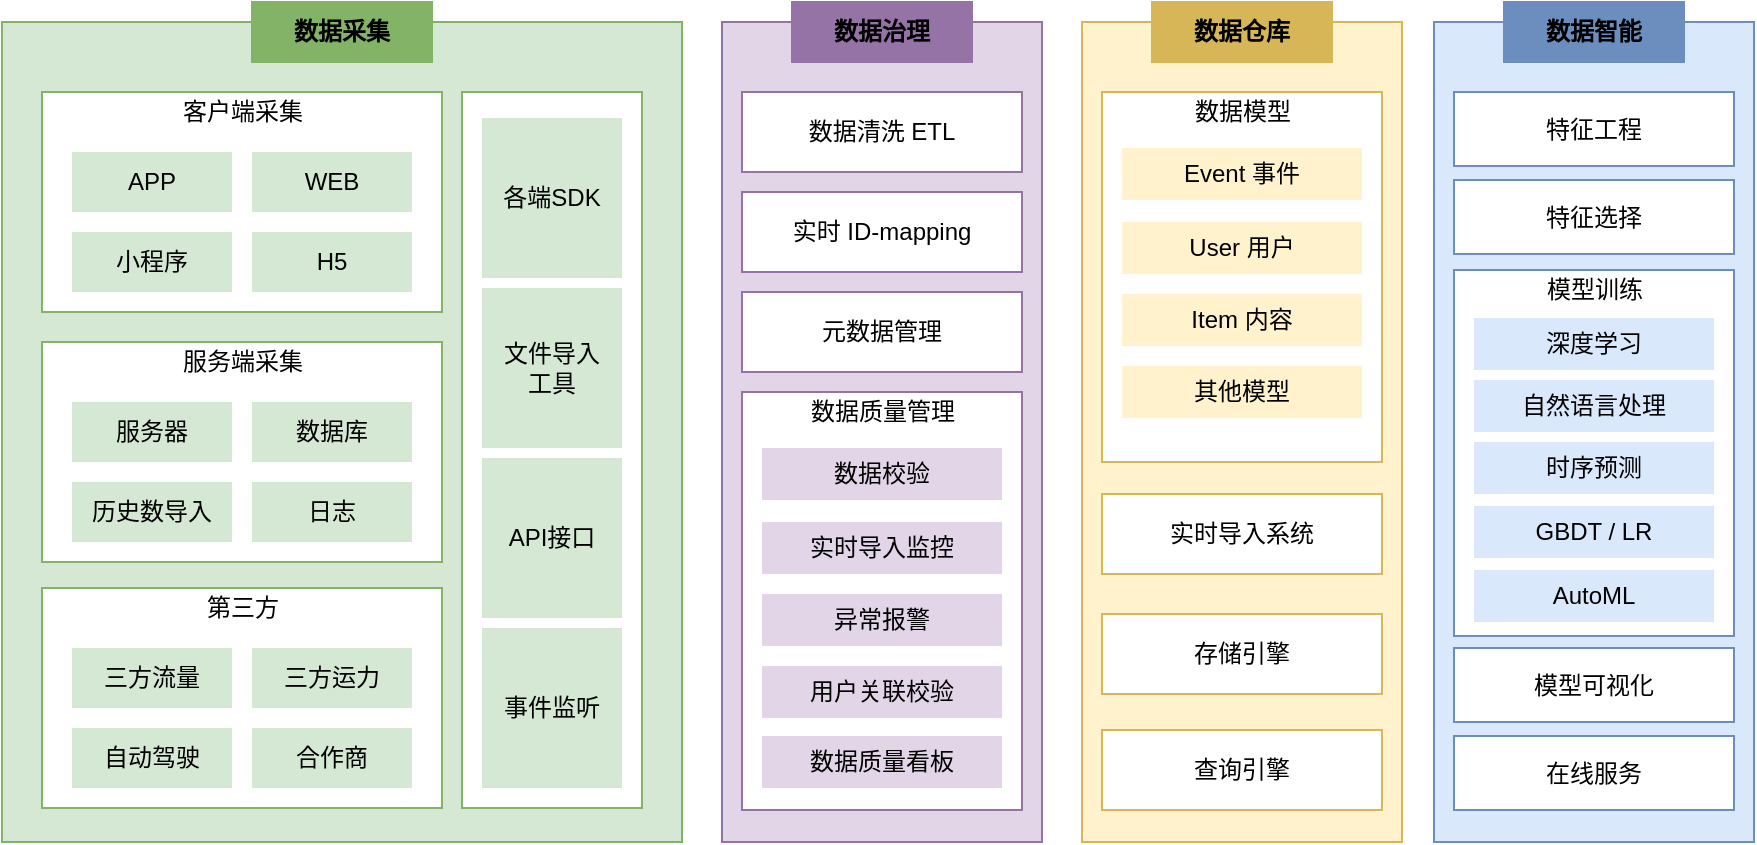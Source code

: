 <mxfile version="16.5.5" type="github" pages="3">
  <diagram id="2FhJtWNU6gP4KDNCAQau" name="第 1 页">
    <mxGraphModel dx="846" dy="382" grid="1" gridSize="10" guides="1" tooltips="1" connect="1" arrows="1" fold="0" page="1" pageScale="1" pageWidth="827" pageHeight="1169" math="0" shadow="0">
      <root>
        <mxCell id="0" />
        <mxCell id="1" parent="0" />
        <mxCell id="nq0PIy94TqLlmC9i2obP-114" value="" style="rounded=0;whiteSpace=wrap;html=1;labelBackgroundColor=none;fillColor=#d5e8d4;strokeColor=#82b366;" vertex="1" parent="1">
          <mxGeometry x="30" y="40" width="340" height="410" as="geometry" />
        </mxCell>
        <mxCell id="nq0PIy94TqLlmC9i2obP-120" value="" style="rounded=0;whiteSpace=wrap;html=1;labelBackgroundColor=none;strokeColor=#82B366;" vertex="1" parent="1">
          <mxGeometry x="50" y="75" width="200" height="110" as="geometry" />
        </mxCell>
        <mxCell id="nq0PIy94TqLlmC9i2obP-121" value="APP" style="rounded=0;whiteSpace=wrap;html=1;fillColor=#d5e8d4;strokeColor=none;" vertex="1" parent="1">
          <mxGeometry x="65" y="105" width="80" height="30" as="geometry" />
        </mxCell>
        <mxCell id="nq0PIy94TqLlmC9i2obP-122" value="WEB" style="rounded=0;whiteSpace=wrap;html=1;fillColor=#d5e8d4;strokeColor=none;" vertex="1" parent="1">
          <mxGeometry x="155" y="105" width="80" height="30" as="geometry" />
        </mxCell>
        <mxCell id="nq0PIy94TqLlmC9i2obP-123" value="H5" style="rounded=0;whiteSpace=wrap;html=1;fillColor=#d5e8d4;strokeColor=none;" vertex="1" parent="1">
          <mxGeometry x="155" y="145" width="80" height="30" as="geometry" />
        </mxCell>
        <mxCell id="nq0PIy94TqLlmC9i2obP-124" value="小程序" style="rounded=0;whiteSpace=wrap;html=1;fillColor=#d5e8d4;strokeColor=none;" vertex="1" parent="1">
          <mxGeometry x="65" y="145" width="80" height="30" as="geometry" />
        </mxCell>
        <mxCell id="nq0PIy94TqLlmC9i2obP-125" value="&lt;span style=&quot;&quot;&gt;客户端采集&lt;/span&gt;" style="text;html=1;align=center;verticalAlign=middle;resizable=0;points=[];autosize=1;strokeColor=none;fillColor=none;fontStyle=0" vertex="1" parent="1">
          <mxGeometry x="110" y="75" width="80" height="20" as="geometry" />
        </mxCell>
        <mxCell id="nq0PIy94TqLlmC9i2obP-126" value="&lt;span style=&quot;font-weight: 700&quot;&gt;数据采集&lt;/span&gt;" style="rounded=0;whiteSpace=wrap;html=1;labelBackgroundColor=none;fillColor=#82B366;strokeColor=#82b366;" vertex="1" parent="1">
          <mxGeometry x="155" y="30" width="90" height="30" as="geometry" />
        </mxCell>
        <mxCell id="nq0PIy94TqLlmC9i2obP-127" value="" style="rounded=0;whiteSpace=wrap;html=1;labelBackgroundColor=none;strokeColor=#82B366;" vertex="1" parent="1">
          <mxGeometry x="50" y="200" width="200" height="110" as="geometry" />
        </mxCell>
        <mxCell id="nq0PIy94TqLlmC9i2obP-128" value="服务器" style="rounded=0;whiteSpace=wrap;html=1;fillColor=#d5e8d4;strokeColor=none;" vertex="1" parent="1">
          <mxGeometry x="65" y="230" width="80" height="30" as="geometry" />
        </mxCell>
        <mxCell id="nq0PIy94TqLlmC9i2obP-129" value="数据库" style="rounded=0;whiteSpace=wrap;html=1;fillColor=#d5e8d4;strokeColor=none;" vertex="1" parent="1">
          <mxGeometry x="155" y="230" width="80" height="30" as="geometry" />
        </mxCell>
        <mxCell id="nq0PIy94TqLlmC9i2obP-130" value="日志" style="rounded=0;whiteSpace=wrap;html=1;fillColor=#d5e8d4;strokeColor=none;" vertex="1" parent="1">
          <mxGeometry x="155" y="270" width="80" height="30" as="geometry" />
        </mxCell>
        <mxCell id="nq0PIy94TqLlmC9i2obP-131" value="历史数导入" style="rounded=0;whiteSpace=wrap;html=1;fillColor=#d5e8d4;strokeColor=none;" vertex="1" parent="1">
          <mxGeometry x="65" y="270" width="80" height="30" as="geometry" />
        </mxCell>
        <mxCell id="nq0PIy94TqLlmC9i2obP-132" value="&lt;span style=&quot;&quot;&gt;服务端采集&lt;/span&gt;" style="text;html=1;align=center;verticalAlign=middle;resizable=0;points=[];autosize=1;strokeColor=none;fillColor=none;fontStyle=0" vertex="1" parent="1">
          <mxGeometry x="110" y="200" width="80" height="20" as="geometry" />
        </mxCell>
        <mxCell id="nq0PIy94TqLlmC9i2obP-133" value="" style="rounded=0;whiteSpace=wrap;html=1;labelBackgroundColor=none;strokeColor=#82B366;" vertex="1" parent="1">
          <mxGeometry x="50" y="323" width="200" height="110" as="geometry" />
        </mxCell>
        <mxCell id="nq0PIy94TqLlmC9i2obP-134" value="&lt;span style=&quot;font-family: &amp;#34;helvetica&amp;#34;&quot;&gt;三方流量&lt;/span&gt;" style="rounded=0;whiteSpace=wrap;html=1;fillColor=#d5e8d4;strokeColor=none;" vertex="1" parent="1">
          <mxGeometry x="65" y="353" width="80" height="30" as="geometry" />
        </mxCell>
        <mxCell id="nq0PIy94TqLlmC9i2obP-135" value="&lt;span style=&quot;font-family: &amp;#34;helvetica&amp;#34;&quot;&gt;三方运力&lt;/span&gt;" style="rounded=0;whiteSpace=wrap;html=1;fillColor=#d5e8d4;strokeColor=none;" vertex="1" parent="1">
          <mxGeometry x="155" y="353" width="80" height="30" as="geometry" />
        </mxCell>
        <mxCell id="nq0PIy94TqLlmC9i2obP-136" value="&lt;span style=&quot;font-family: &amp;#34;helvetica&amp;#34;&quot;&gt;合作商&lt;/span&gt;" style="rounded=0;whiteSpace=wrap;html=1;fillColor=#d5e8d4;strokeColor=none;" vertex="1" parent="1">
          <mxGeometry x="155" y="393" width="80" height="30" as="geometry" />
        </mxCell>
        <mxCell id="nq0PIy94TqLlmC9i2obP-137" value="&lt;span style=&quot;font-family: &amp;#34;helvetica&amp;#34;&quot;&gt;自动驾驶&lt;/span&gt;" style="rounded=0;whiteSpace=wrap;html=1;fillColor=#d5e8d4;strokeColor=none;" vertex="1" parent="1">
          <mxGeometry x="65" y="393" width="80" height="30" as="geometry" />
        </mxCell>
        <mxCell id="nq0PIy94TqLlmC9i2obP-138" value="&lt;span style=&quot;&quot;&gt;第三方&lt;/span&gt;" style="text;html=1;align=center;verticalAlign=middle;resizable=0;points=[];autosize=1;strokeColor=none;fillColor=none;fontStyle=0" vertex="1" parent="1">
          <mxGeometry x="125" y="323" width="50" height="20" as="geometry" />
        </mxCell>
        <mxCell id="nq0PIy94TqLlmC9i2obP-139" value="" style="rounded=0;whiteSpace=wrap;html=1;labelBackgroundColor=none;strokeColor=#82B366;" vertex="1" parent="1">
          <mxGeometry x="260" y="75" width="90" height="358" as="geometry" />
        </mxCell>
        <mxCell id="nq0PIy94TqLlmC9i2obP-145" value="各端SDK" style="rounded=0;whiteSpace=wrap;html=1;fillColor=#d5e8d4;strokeColor=none;" vertex="1" parent="1">
          <mxGeometry x="270" y="88" width="70" height="80" as="geometry" />
        </mxCell>
        <mxCell id="nq0PIy94TqLlmC9i2obP-149" value="文件导入&lt;br&gt;工具" style="rounded=0;whiteSpace=wrap;html=1;fillColor=#d5e8d4;strokeColor=none;" vertex="1" parent="1">
          <mxGeometry x="270" y="173" width="70" height="80" as="geometry" />
        </mxCell>
        <mxCell id="nq0PIy94TqLlmC9i2obP-150" value="API接口" style="rounded=0;whiteSpace=wrap;html=1;fillColor=#d5e8d4;strokeColor=none;" vertex="1" parent="1">
          <mxGeometry x="270" y="258" width="70" height="80" as="geometry" />
        </mxCell>
        <mxCell id="nq0PIy94TqLlmC9i2obP-151" value="事件监听" style="rounded=0;whiteSpace=wrap;html=1;fillColor=#d5e8d4;strokeColor=none;" vertex="1" parent="1">
          <mxGeometry x="270" y="343" width="70" height="80" as="geometry" />
        </mxCell>
        <mxCell id="nq0PIy94TqLlmC9i2obP-152" value="" style="rounded=0;whiteSpace=wrap;html=1;labelBackgroundColor=none;fillColor=#e1d5e7;strokeColor=#9673a6;" vertex="1" parent="1">
          <mxGeometry x="390" y="40" width="160" height="410" as="geometry" />
        </mxCell>
        <mxCell id="nq0PIy94TqLlmC9i2obP-154" value="数据清洗 ETL" style="rounded=0;whiteSpace=wrap;html=1;strokeColor=#9673A6;" vertex="1" parent="1">
          <mxGeometry x="400" y="75" width="140" height="40" as="geometry" />
        </mxCell>
        <mxCell id="nq0PIy94TqLlmC9i2obP-159" value="&lt;span style=&quot;font-weight: 700&quot;&gt;数据治理&lt;/span&gt;" style="rounded=0;whiteSpace=wrap;html=1;labelBackgroundColor=none;fillColor=#9673A6;strokeColor=#9673a6;" vertex="1" parent="1">
          <mxGeometry x="425" y="30" width="90" height="30" as="geometry" />
        </mxCell>
        <mxCell id="nq0PIy94TqLlmC9i2obP-177" value="实时 ID-mapping" style="rounded=0;whiteSpace=wrap;html=1;strokeColor=#9673A6;" vertex="1" parent="1">
          <mxGeometry x="400" y="125" width="140" height="40" as="geometry" />
        </mxCell>
        <mxCell id="nq0PIy94TqLlmC9i2obP-178" value="元数据管理" style="rounded=0;whiteSpace=wrap;html=1;strokeColor=#9673A6;" vertex="1" parent="1">
          <mxGeometry x="400" y="175" width="140" height="40" as="geometry" />
        </mxCell>
        <mxCell id="nq0PIy94TqLlmC9i2obP-185" value="" style="rounded=0;whiteSpace=wrap;html=1;strokeColor=#9673A6;" vertex="1" parent="1">
          <mxGeometry x="400" y="225" width="140" height="209" as="geometry" />
        </mxCell>
        <mxCell id="nq0PIy94TqLlmC9i2obP-186" value="&lt;span&gt;数据质量管理&lt;/span&gt;" style="text;html=1;align=center;verticalAlign=middle;resizable=0;points=[];autosize=1;strokeColor=none;fillColor=none;fontStyle=0" vertex="1" parent="1">
          <mxGeometry x="425" y="225" width="90" height="20" as="geometry" />
        </mxCell>
        <mxCell id="nq0PIy94TqLlmC9i2obP-187" value="数据校验" style="rounded=0;whiteSpace=wrap;html=1;fillColor=#e1d5e7;strokeColor=none;" vertex="1" parent="1">
          <mxGeometry x="410" y="253" width="120" height="26" as="geometry" />
        </mxCell>
        <mxCell id="nq0PIy94TqLlmC9i2obP-188" value="实时导入监控" style="rounded=0;whiteSpace=wrap;html=1;fillColor=#e1d5e7;strokeColor=none;" vertex="1" parent="1">
          <mxGeometry x="410" y="290" width="120" height="26" as="geometry" />
        </mxCell>
        <mxCell id="nq0PIy94TqLlmC9i2obP-189" value="异常报警" style="rounded=0;whiteSpace=wrap;html=1;fillColor=#e1d5e7;strokeColor=none;" vertex="1" parent="1">
          <mxGeometry x="410" y="326" width="120" height="26" as="geometry" />
        </mxCell>
        <mxCell id="nq0PIy94TqLlmC9i2obP-190" value="用户关联校验" style="rounded=0;whiteSpace=wrap;html=1;fillColor=#e1d5e7;strokeColor=none;" vertex="1" parent="1">
          <mxGeometry x="410" y="362" width="120" height="26" as="geometry" />
        </mxCell>
        <mxCell id="nq0PIy94TqLlmC9i2obP-191" value="数据质量看板" style="rounded=0;whiteSpace=wrap;html=1;fillColor=#e1d5e7;strokeColor=none;" vertex="1" parent="1">
          <mxGeometry x="410" y="397" width="120" height="26" as="geometry" />
        </mxCell>
        <mxCell id="nq0PIy94TqLlmC9i2obP-204" value="" style="rounded=0;whiteSpace=wrap;html=1;labelBackgroundColor=none;fillColor=#fff2cc;strokeColor=#d6b656;" vertex="1" parent="1">
          <mxGeometry x="570" y="40" width="160" height="410" as="geometry" />
        </mxCell>
        <mxCell id="nq0PIy94TqLlmC9i2obP-205" value="实时导入系统" style="rounded=0;whiteSpace=wrap;html=1;strokeColor=#D6B656;" vertex="1" parent="1">
          <mxGeometry x="580" y="276" width="140" height="40" as="geometry" />
        </mxCell>
        <mxCell id="nq0PIy94TqLlmC9i2obP-206" value="&lt;span style=&quot;font-weight: 700&quot;&gt;数据仓库&lt;/span&gt;" style="rounded=0;whiteSpace=wrap;html=1;labelBackgroundColor=none;fillColor=#D6B656;strokeColor=#d6b656;" vertex="1" parent="1">
          <mxGeometry x="605" y="30" width="90" height="30" as="geometry" />
        </mxCell>
        <mxCell id="nq0PIy94TqLlmC9i2obP-207" value="存储引擎" style="rounded=0;whiteSpace=wrap;html=1;strokeColor=#D6B656;" vertex="1" parent="1">
          <mxGeometry x="580" y="336" width="140" height="40" as="geometry" />
        </mxCell>
        <mxCell id="nq0PIy94TqLlmC9i2obP-208" value="查询引擎" style="rounded=0;whiteSpace=wrap;html=1;strokeColor=#D6B656;" vertex="1" parent="1">
          <mxGeometry x="580" y="394" width="140" height="40" as="geometry" />
        </mxCell>
        <mxCell id="nq0PIy94TqLlmC9i2obP-209" value="" style="rounded=0;whiteSpace=wrap;html=1;strokeColor=#D6B656;" vertex="1" parent="1">
          <mxGeometry x="580" y="75" width="140" height="185" as="geometry" />
        </mxCell>
        <mxCell id="nq0PIy94TqLlmC9i2obP-210" value="&lt;span&gt;数据模型&lt;/span&gt;" style="text;html=1;align=center;verticalAlign=middle;resizable=0;points=[];autosize=1;fontStyle=0" vertex="1" parent="1">
          <mxGeometry x="620" y="75" width="60" height="20" as="geometry" />
        </mxCell>
        <mxCell id="nq0PIy94TqLlmC9i2obP-211" value="Event 事件" style="rounded=0;whiteSpace=wrap;html=1;fillColor=#fff2cc;strokeColor=none;" vertex="1" parent="1">
          <mxGeometry x="590" y="103" width="120" height="26" as="geometry" />
        </mxCell>
        <mxCell id="nq0PIy94TqLlmC9i2obP-212" value="User 用户" style="rounded=0;whiteSpace=wrap;html=1;fillColor=#fff2cc;strokeColor=none;" vertex="1" parent="1">
          <mxGeometry x="590" y="140" width="120" height="26" as="geometry" />
        </mxCell>
        <mxCell id="nq0PIy94TqLlmC9i2obP-213" value="Item 内容" style="rounded=0;whiteSpace=wrap;html=1;fillColor=#fff2cc;strokeColor=none;" vertex="1" parent="1">
          <mxGeometry x="590" y="176" width="120" height="26" as="geometry" />
        </mxCell>
        <mxCell id="nq0PIy94TqLlmC9i2obP-214" value="其他模型" style="rounded=0;whiteSpace=wrap;html=1;fillColor=#fff2cc;strokeColor=none;" vertex="1" parent="1">
          <mxGeometry x="590" y="212" width="120" height="26" as="geometry" />
        </mxCell>
        <mxCell id="nq0PIy94TqLlmC9i2obP-216" value="" style="rounded=0;whiteSpace=wrap;html=1;labelBackgroundColor=none;fillColor=#dae8fc;strokeColor=#6c8ebf;" vertex="1" parent="1">
          <mxGeometry x="746" y="40" width="160" height="410" as="geometry" />
        </mxCell>
        <mxCell id="nq0PIy94TqLlmC9i2obP-217" value="特征工程" style="rounded=0;whiteSpace=wrap;html=1;strokeColor=#6C8EBF;" vertex="1" parent="1">
          <mxGeometry x="756" y="75" width="140" height="37" as="geometry" />
        </mxCell>
        <mxCell id="nq0PIy94TqLlmC9i2obP-218" value="&lt;span style=&quot;font-weight: 700&quot;&gt;数据智能&lt;/span&gt;" style="rounded=0;whiteSpace=wrap;html=1;labelBackgroundColor=none;fillColor=#6C8EBF;strokeColor=#6c8ebf;" vertex="1" parent="1">
          <mxGeometry x="781" y="30" width="90" height="30" as="geometry" />
        </mxCell>
        <mxCell id="nq0PIy94TqLlmC9i2obP-219" value="模型可视化" style="rounded=0;whiteSpace=wrap;html=1;strokeColor=#6C8EBF;" vertex="1" parent="1">
          <mxGeometry x="756" y="353" width="140" height="37" as="geometry" />
        </mxCell>
        <mxCell id="nq0PIy94TqLlmC9i2obP-220" value="在线服务" style="rounded=0;whiteSpace=wrap;html=1;strokeColor=#6C8EBF;" vertex="1" parent="1">
          <mxGeometry x="756" y="397" width="140" height="37" as="geometry" />
        </mxCell>
        <mxCell id="nq0PIy94TqLlmC9i2obP-221" value="" style="rounded=0;whiteSpace=wrap;html=1;strokeColor=#6C8EBF;" vertex="1" parent="1">
          <mxGeometry x="756" y="164" width="140" height="183" as="geometry" />
        </mxCell>
        <mxCell id="nq0PIy94TqLlmC9i2obP-222" value="&lt;span&gt;模型训练&lt;/span&gt;" style="text;html=1;align=center;verticalAlign=middle;resizable=0;points=[];autosize=1;fontStyle=0;" vertex="1" parent="1">
          <mxGeometry x="796" y="164" width="60" height="20" as="geometry" />
        </mxCell>
        <mxCell id="nq0PIy94TqLlmC9i2obP-223" value="深度学习" style="rounded=0;whiteSpace=wrap;html=1;fillColor=#dae8fc;strokeColor=none;" vertex="1" parent="1">
          <mxGeometry x="766" y="188" width="120" height="26" as="geometry" />
        </mxCell>
        <mxCell id="nq0PIy94TqLlmC9i2obP-224" value="自然语言处理" style="rounded=0;whiteSpace=wrap;html=1;fillColor=#dae8fc;strokeColor=none;" vertex="1" parent="1">
          <mxGeometry x="766" y="219" width="120" height="26" as="geometry" />
        </mxCell>
        <mxCell id="nq0PIy94TqLlmC9i2obP-225" value="时序预测" style="rounded=0;whiteSpace=wrap;html=1;fillColor=#dae8fc;strokeColor=none;" vertex="1" parent="1">
          <mxGeometry x="766" y="250" width="120" height="26" as="geometry" />
        </mxCell>
        <mxCell id="nq0PIy94TqLlmC9i2obP-226" value="GBDT / LR" style="rounded=0;whiteSpace=wrap;html=1;fillColor=#dae8fc;strokeColor=none;" vertex="1" parent="1">
          <mxGeometry x="766" y="282" width="120" height="26" as="geometry" />
        </mxCell>
        <mxCell id="nq0PIy94TqLlmC9i2obP-227" value="特征选择" style="rounded=0;whiteSpace=wrap;html=1;strokeColor=#6C8EBF;" vertex="1" parent="1">
          <mxGeometry x="756" y="119" width="140" height="37" as="geometry" />
        </mxCell>
        <mxCell id="nq0PIy94TqLlmC9i2obP-228" value="AutoML" style="rounded=0;whiteSpace=wrap;html=1;fillColor=#dae8fc;strokeColor=none;" vertex="1" parent="1">
          <mxGeometry x="766" y="314" width="120" height="26" as="geometry" />
        </mxCell>
      </root>
    </mxGraphModel>
  </diagram>
  <diagram id="1f96vWQGx40R02UhtS7f" name="数据平台架构图">
    <mxGraphModel dx="1223" dy="1769" grid="0" gridSize="10" guides="1" tooltips="1" connect="1" arrows="1" fold="1" page="0" pageScale="1" pageWidth="827" pageHeight="1169" math="0" shadow="0">
      <root>
        <mxCell id="mr13ezqdsMowZEYZVV-8-0" />
        <mxCell id="mr13ezqdsMowZEYZVV-8-1" parent="mr13ezqdsMowZEYZVV-8-0" />
        <mxCell id="d5t2NMpI9xIsKR4lvu4y-0" value="APP SDK" style="shape=step;perimeter=stepPerimeter;whiteSpace=wrap;html=1;fixedSize=1;labelBackgroundColor=none;strokeColor=#d6b656;fillColor=#fff2cc;" vertex="1" parent="mr13ezqdsMowZEYZVV-8-1">
          <mxGeometry x="30" y="-1112" width="120" height="40" as="geometry" />
        </mxCell>
        <mxCell id="d5t2NMpI9xIsKR4lvu4y-1" value="WEB / H5 / &lt;br&gt;小程序" style="shape=step;perimeter=stepPerimeter;whiteSpace=wrap;html=1;fixedSize=1;labelBackgroundColor=none;strokeColor=#d6b656;fillColor=#fff2cc;" vertex="1" parent="mr13ezqdsMowZEYZVV-8-1">
          <mxGeometry x="30" y="-1066" width="120" height="40" as="geometry" />
        </mxCell>
        <mxCell id="d5t2NMpI9xIsKR4lvu4y-2" value="文本数据导入" style="shape=step;perimeter=stepPerimeter;whiteSpace=wrap;html=1;fixedSize=1;labelBackgroundColor=none;strokeColor=#d6b656;fillColor=#fff2cc;" vertex="1" parent="mr13ezqdsMowZEYZVV-8-1">
          <mxGeometry x="30" y="-1020" width="120" height="40" as="geometry" />
        </mxCell>
        <mxCell id="d5t2NMpI9xIsKR4lvu4y-3" value="后端 SDK" style="shape=step;perimeter=stepPerimeter;whiteSpace=wrap;html=1;fixedSize=1;labelBackgroundColor=none;strokeColor=#d6b656;fillColor=#fff2cc;" vertex="1" parent="mr13ezqdsMowZEYZVV-8-1">
          <mxGeometry x="30" y="-974" width="120" height="40" as="geometry" />
        </mxCell>
        <mxCell id="d5t2NMpI9xIsKR4lvu4y-4" value="日志导入" style="shape=step;perimeter=stepPerimeter;whiteSpace=wrap;html=1;fixedSize=1;labelBackgroundColor=none;strokeColor=#d6b656;fillColor=#fff2cc;" vertex="1" parent="mr13ezqdsMowZEYZVV-8-1">
          <mxGeometry x="30" y="-928" width="120" height="40" as="geometry" />
        </mxCell>
        <mxCell id="d5t2NMpI9xIsKR4lvu4y-5" value="数据库导入" style="shape=step;perimeter=stepPerimeter;whiteSpace=wrap;html=1;fixedSize=1;labelBackgroundColor=none;strokeColor=#d6b656;fillColor=#fff2cc;" vertex="1" parent="mr13ezqdsMowZEYZVV-8-1">
          <mxGeometry x="30" y="-882" width="120" height="40" as="geometry" />
        </mxCell>
        <mxCell id="d5t2NMpI9xIsKR4lvu4y-6" value="MTA埋点" style="shape=step;perimeter=stepPerimeter;whiteSpace=wrap;html=1;fixedSize=1;labelBackgroundColor=none;strokeColor=#d6b656;fillColor=#fff2cc;" vertex="1" parent="mr13ezqdsMowZEYZVV-8-1">
          <mxGeometry x="30" y="-837" width="120" height="40" as="geometry" />
        </mxCell>
        <mxCell id="d5t2NMpI9xIsKR4lvu4y-7" value="" style="rounded=0;whiteSpace=wrap;html=1;labelBackgroundColor=none;fillColor=#dae8fc;strokeColor=#6c8ebf;" vertex="1" parent="mr13ezqdsMowZEYZVV-8-1">
          <mxGeometry x="159" y="-1112" width="151" height="320" as="geometry" />
        </mxCell>
        <mxCell id="d5t2NMpI9xIsKR4lvu4y-8" value="Nginx" style="rounded=0;whiteSpace=wrap;html=1;labelBackgroundColor=none;" vertex="1" parent="mr13ezqdsMowZEYZVV-8-1">
          <mxGeometry x="165" y="-1076" width="43" height="194" as="geometry" />
        </mxCell>
        <mxCell id="d5t2NMpI9xIsKR4lvu4y-9" value="提取器" style="rounded=0;whiteSpace=wrap;html=1;labelBackgroundColor=none;" vertex="1" parent="mr13ezqdsMowZEYZVV-8-1">
          <mxGeometry x="213" y="-1076" width="42" height="194" as="geometry" />
        </mxCell>
        <mxCell id="d5t2NMpI9xIsKR4lvu4y-10" value="Kafka" style="rounded=0;whiteSpace=wrap;html=1;labelBackgroundColor=none;" vertex="1" parent="mr13ezqdsMowZEYZVV-8-1">
          <mxGeometry x="261" y="-1076" width="43" height="276" as="geometry" />
        </mxCell>
        <mxCell id="d5t2NMpI9xIsKR4lvu4y-11" value="" style="rounded=0;whiteSpace=wrap;html=1;labelBackgroundColor=none;fillColor=#d5e8d4;strokeColor=#82b366;" vertex="1" parent="mr13ezqdsMowZEYZVV-8-1">
          <mxGeometry x="317" y="-1112" width="106" height="251" as="geometry" />
        </mxCell>
        <mxCell id="d5t2NMpI9xIsKR4lvu4y-12" value="数据&lt;br&gt;加载&lt;br&gt;模块" style="rounded=0;whiteSpace=wrap;html=1;labelBackgroundColor=none;" vertex="1" parent="mr13ezqdsMowZEYZVV-8-1">
          <mxGeometry x="323" y="-1076" width="44" height="196" as="geometry" />
        </mxCell>
        <mxCell id="d5t2NMpI9xIsKR4lvu4y-13" value="调度器" style="rounded=0;whiteSpace=wrap;html=1;labelBackgroundColor=none;strokeColor=#9673a6;fillColor=#e1d5e7;" vertex="1" parent="mr13ezqdsMowZEYZVV-8-1">
          <mxGeometry x="317" y="-852" width="234" height="60" as="geometry" />
        </mxCell>
        <mxCell id="d5t2NMpI9xIsKR4lvu4y-14" value="数据接入" style="text;html=1;align=center;verticalAlign=middle;resizable=0;points=[];autosize=1;strokeColor=none;fillColor=none;" vertex="1" parent="mr13ezqdsMowZEYZVV-8-1">
          <mxGeometry x="204.5" y="-1111" width="60" height="20" as="geometry" />
        </mxCell>
        <mxCell id="d5t2NMpI9xIsKR4lvu4y-15" value="数据导入" style="text;html=1;align=center;verticalAlign=middle;resizable=0;points=[];autosize=1;fillColor=none;" vertex="1" parent="mr13ezqdsMowZEYZVV-8-1">
          <mxGeometry x="347" y="-1111" width="60" height="20" as="geometry" />
        </mxCell>
        <mxCell id="d5t2NMpI9xIsKR4lvu4y-16" value="批量&lt;br&gt;处理&lt;br&gt;控制" style="rounded=0;whiteSpace=wrap;html=1;labelBackgroundColor=none;" vertex="1" parent="mr13ezqdsMowZEYZVV-8-1">
          <mxGeometry x="373" y="-1076" width="44" height="196" as="geometry" />
        </mxCell>
        <mxCell id="d5t2NMpI9xIsKR4lvu4y-17" value="" style="rounded=0;whiteSpace=wrap;html=1;labelBackgroundColor=none;fillColor=#ffe6cc;strokeColor=#d79b00;" vertex="1" parent="mr13ezqdsMowZEYZVV-8-1">
          <mxGeometry x="430" y="-1112" width="120" height="250" as="geometry" />
        </mxCell>
        <mxCell id="d5t2NMpI9xIsKR4lvu4y-18" value="Kudu" style="rounded=0;whiteSpace=wrap;html=1;labelBackgroundColor=none;" vertex="1" parent="mr13ezqdsMowZEYZVV-8-1">
          <mxGeometry x="436" y="-1076" width="107" height="50" as="geometry" />
        </mxCell>
        <mxCell id="d5t2NMpI9xIsKR4lvu4y-19" value="存储系统" style="text;html=1;align=center;verticalAlign=middle;resizable=0;points=[];autosize=1;fillColor=none;" vertex="1" parent="mr13ezqdsMowZEYZVV-8-1">
          <mxGeometry x="470" y="-1112" width="60" height="20" as="geometry" />
        </mxCell>
        <mxCell id="d5t2NMpI9xIsKR4lvu4y-20" value="HDFS" style="rounded=0;whiteSpace=wrap;html=1;labelBackgroundColor=none;" vertex="1" parent="mr13ezqdsMowZEYZVV-8-1">
          <mxGeometry x="436" y="-1000" width="108" height="50" as="geometry" />
        </mxCell>
        <mxCell id="d5t2NMpI9xIsKR4lvu4y-21" value="Parquet" style="rounded=0;whiteSpace=wrap;html=1;labelBackgroundColor=none;" vertex="1" parent="mr13ezqdsMowZEYZVV-8-1">
          <mxGeometry x="436" y="-926" width="108" height="50" as="geometry" />
        </mxCell>
        <mxCell id="d5t2NMpI9xIsKR4lvu4y-22" value="" style="rounded=0;whiteSpace=wrap;html=1;labelBackgroundColor=none;fillColor=#ffe6cc;strokeColor=#d79b00;" vertex="1" parent="mr13ezqdsMowZEYZVV-8-1">
          <mxGeometry x="557" y="-962" width="71" height="170" as="geometry" />
        </mxCell>
        <mxCell id="d5t2NMpI9xIsKR4lvu4y-23" value="Impala" style="rounded=0;whiteSpace=wrap;html=1;labelBackgroundColor=none;" vertex="1" parent="mr13ezqdsMowZEYZVV-8-1">
          <mxGeometry x="567.5" y="-934" width="50" height="131" as="geometry" />
        </mxCell>
        <mxCell id="d5t2NMpI9xIsKR4lvu4y-24" value="查询引擎" style="text;html=1;align=center;verticalAlign=middle;resizable=0;points=[];autosize=1;fillColor=none;strokeColor=none;" vertex="1" parent="mr13ezqdsMowZEYZVV-8-1">
          <mxGeometry x="562" y="-962" width="60" height="20" as="geometry" />
        </mxCell>
        <mxCell id="d5t2NMpI9xIsKR4lvu4y-25" value="" style="rounded=0;whiteSpace=wrap;html=1;labelBackgroundColor=none;fillColor=#fff2cc;strokeColor=#d6b656;" vertex="1" parent="mr13ezqdsMowZEYZVV-8-1">
          <mxGeometry x="636" y="-962" width="170" height="170" as="geometry" />
        </mxCell>
        <mxCell id="d5t2NMpI9xIsKR4lvu4y-26" value="UI&lt;br&gt;规则交互" style="rounded=0;whiteSpace=wrap;html=1;labelBackgroundColor=none;" vertex="1" parent="mr13ezqdsMowZEYZVV-8-1">
          <mxGeometry x="654.5" y="-934" width="63" height="131" as="geometry" />
        </mxCell>
        <mxCell id="d5t2NMpI9xIsKR4lvu4y-27" value="交互服务" style="text;html=1;align=center;verticalAlign=middle;resizable=0;points=[];autosize=1;fillColor=none;" vertex="1" parent="mr13ezqdsMowZEYZVV-8-1">
          <mxGeometry x="691" y="-962" width="60" height="20" as="geometry" />
        </mxCell>
        <mxCell id="d5t2NMpI9xIsKR4lvu4y-28" value="Web&lt;br&gt;Server" style="rounded=0;whiteSpace=wrap;html=1;labelBackgroundColor=none;" vertex="1" parent="mr13ezqdsMowZEYZVV-8-1">
          <mxGeometry x="724.5" y="-934" width="63" height="131" as="geometry" />
        </mxCell>
        <mxCell id="d5t2NMpI9xIsKR4lvu4y-29" value="" style="rounded=0;whiteSpace=wrap;html=1;labelBackgroundColor=none;fillColor=#b1ddf0;strokeColor=#10739e;" vertex="1" parent="mr13ezqdsMowZEYZVV-8-1">
          <mxGeometry x="557" y="-1112" width="249" height="142" as="geometry" />
        </mxCell>
        <mxCell id="d5t2NMpI9xIsKR4lvu4y-30" value="元数据" style="rounded=0;whiteSpace=wrap;html=1;labelBackgroundColor=none;" vertex="1" parent="mr13ezqdsMowZEYZVV-8-1">
          <mxGeometry x="564" y="-1076" width="55" height="87" as="geometry" />
        </mxCell>
        <mxCell id="d5t2NMpI9xIsKR4lvu4y-31" value="数据治理" style="text;html=1;align=center;verticalAlign=middle;resizable=0;points=[];autosize=1;" vertex="1" parent="mr13ezqdsMowZEYZVV-8-1">
          <mxGeometry x="658.5" y="-1111" width="60" height="20" as="geometry" />
        </mxCell>
        <mxCell id="d5t2NMpI9xIsKR4lvu4y-32" value="用户画像" style="rounded=0;whiteSpace=wrap;html=1;labelBackgroundColor=none;" vertex="1" parent="mr13ezqdsMowZEYZVV-8-1">
          <mxGeometry x="624" y="-1076" width="54" height="87" as="geometry" />
        </mxCell>
        <mxCell id="d5t2NMpI9xIsKR4lvu4y-33" value="标签工厂" style="rounded=0;whiteSpace=wrap;html=1;labelBackgroundColor=none;" vertex="1" parent="mr13ezqdsMowZEYZVV-8-1">
          <mxGeometry x="683" y="-1076" width="54" height="87" as="geometry" />
        </mxCell>
        <mxCell id="d5t2NMpI9xIsKR4lvu4y-34" value="用户分群" style="rounded=0;whiteSpace=wrap;html=1;labelBackgroundColor=none;" vertex="1" parent="mr13ezqdsMowZEYZVV-8-1">
          <mxGeometry x="743" y="-1076" width="55" height="87" as="geometry" />
        </mxCell>
        <mxCell id="d5t2NMpI9xIsKR4lvu4y-35" value="监控" style="rounded=0;whiteSpace=wrap;html=1;labelBackgroundColor=none;strokeColor=#10739e;fillColor=#b1ddf0;" vertex="1" parent="mr13ezqdsMowZEYZVV-8-1">
          <mxGeometry x="159" y="-784" width="887" height="45" as="geometry" />
        </mxCell>
        <mxCell id="d5t2NMpI9xIsKR4lvu4y-36" value="" style="rounded=0;whiteSpace=wrap;html=1;labelBackgroundColor=none;strokeColor=#9673a6;fillColor=#e1d5e7;" vertex="1" parent="mr13ezqdsMowZEYZVV-8-1">
          <mxGeometry x="813" y="-1112" width="113" height="319" as="geometry" />
        </mxCell>
        <mxCell id="d5t2NMpI9xIsKR4lvu4y-37" value="业务&lt;br&gt;SDK" style="rounded=0;whiteSpace=wrap;html=1;labelBackgroundColor=none;strokeColor=#d6b656;fillColor=#fff2cc;" vertex="1" parent="mr13ezqdsMowZEYZVV-8-1">
          <mxGeometry x="1053" y="-1113" width="50" height="321" as="geometry" />
        </mxCell>
        <mxCell id="d5t2NMpI9xIsKR4lvu4y-38" value="数据工具" style="text;html=1;align=center;verticalAlign=middle;resizable=0;points=[];autosize=1;" vertex="1" parent="mr13ezqdsMowZEYZVV-8-1">
          <mxGeometry x="837.5" y="-1111" width="58" height="18" as="geometry" />
        </mxCell>
        <mxCell id="d5t2NMpI9xIsKR4lvu4y-39" value="漏斗分析" style="rounded=0;whiteSpace=wrap;html=1;labelBackgroundColor=none;" vertex="1" parent="mr13ezqdsMowZEYZVV-8-1">
          <mxGeometry x="819" y="-1078" width="100" height="35" as="geometry" />
        </mxCell>
        <mxCell id="d5t2NMpI9xIsKR4lvu4y-40" value="留存分析" style="rounded=0;whiteSpace=wrap;html=1;labelBackgroundColor=none;" vertex="1" parent="mr13ezqdsMowZEYZVV-8-1">
          <mxGeometry x="819" y="-1038" width="100" height="35" as="geometry" />
        </mxCell>
        <mxCell id="d5t2NMpI9xIsKR4lvu4y-41" value="事件分析" style="rounded=0;whiteSpace=wrap;html=1;labelBackgroundColor=none;" vertex="1" parent="mr13ezqdsMowZEYZVV-8-1">
          <mxGeometry x="819" y="-998" width="100" height="35" as="geometry" />
        </mxCell>
        <mxCell id="d5t2NMpI9xIsKR4lvu4y-42" value="LTV分析" style="rounded=0;whiteSpace=wrap;html=1;labelBackgroundColor=none;" vertex="1" parent="mr13ezqdsMowZEYZVV-8-1">
          <mxGeometry x="819" y="-957" width="100" height="35" as="geometry" />
        </mxCell>
        <mxCell id="d5t2NMpI9xIsKR4lvu4y-43" value="路径分析" style="rounded=0;whiteSpace=wrap;html=1;labelBackgroundColor=none;" vertex="1" parent="mr13ezqdsMowZEYZVV-8-1">
          <mxGeometry x="819" y="-916" width="100" height="35" as="geometry" />
        </mxCell>
        <mxCell id="d5t2NMpI9xIsKR4lvu4y-44" value="归因分析" style="rounded=0;whiteSpace=wrap;html=1;labelBackgroundColor=none;" vertex="1" parent="mr13ezqdsMowZEYZVV-8-1">
          <mxGeometry x="819" y="-876" width="100" height="35" as="geometry" />
        </mxCell>
        <mxCell id="d5t2NMpI9xIsKR4lvu4y-45" value="围栏分析" style="rounded=0;whiteSpace=wrap;html=1;labelBackgroundColor=none;" vertex="1" parent="mr13ezqdsMowZEYZVV-8-1">
          <mxGeometry x="819" y="-836" width="100" height="35" as="geometry" />
        </mxCell>
        <mxCell id="d5t2NMpI9xIsKR4lvu4y-46" value="" style="rounded=0;whiteSpace=wrap;html=1;labelBackgroundColor=none;strokeColor=#6c8ebf;fillColor=#dae8fc;" vertex="1" parent="mr13ezqdsMowZEYZVV-8-1">
          <mxGeometry x="933" y="-1112" width="113" height="319" as="geometry" />
        </mxCell>
        <mxCell id="d5t2NMpI9xIsKR4lvu4y-47" value="数据智能" style="text;html=1;align=center;verticalAlign=middle;resizable=0;points=[];autosize=1;" vertex="1" parent="mr13ezqdsMowZEYZVV-8-1">
          <mxGeometry x="957.5" y="-1111" width="58" height="18" as="geometry" />
        </mxCell>
        <mxCell id="d5t2NMpI9xIsKR4lvu4y-48" value="特征工程" style="rounded=0;whiteSpace=wrap;html=1;labelBackgroundColor=none;" vertex="1" parent="mr13ezqdsMowZEYZVV-8-1">
          <mxGeometry x="939" y="-1078" width="100" height="35" as="geometry" />
        </mxCell>
        <mxCell id="d5t2NMpI9xIsKR4lvu4y-49" value="深度学习" style="rounded=0;whiteSpace=wrap;html=1;labelBackgroundColor=none;" vertex="1" parent="mr13ezqdsMowZEYZVV-8-1">
          <mxGeometry x="939" y="-1038" width="100" height="35" as="geometry" />
        </mxCell>
        <mxCell id="d5t2NMpI9xIsKR4lvu4y-50" value="供需预测" style="rounded=0;whiteSpace=wrap;html=1;labelBackgroundColor=none;" vertex="1" parent="mr13ezqdsMowZEYZVV-8-1">
          <mxGeometry x="939" y="-998" width="100" height="35" as="geometry" />
        </mxCell>
        <mxCell id="d5t2NMpI9xIsKR4lvu4y-51" value="智能推荐" style="rounded=0;whiteSpace=wrap;html=1;labelBackgroundColor=none;" vertex="1" parent="mr13ezqdsMowZEYZVV-8-1">
          <mxGeometry x="939" y="-957" width="100" height="35" as="geometry" />
        </mxCell>
        <mxCell id="d5t2NMpI9xIsKR4lvu4y-52" value="ABTest" style="rounded=0;whiteSpace=wrap;html=1;labelBackgroundColor=none;" vertex="1" parent="mr13ezqdsMowZEYZVV-8-1">
          <mxGeometry x="939" y="-916" width="100" height="35" as="geometry" />
        </mxCell>
        <mxCell id="d5t2NMpI9xIsKR4lvu4y-53" value="模型可视化" style="rounded=0;whiteSpace=wrap;html=1;labelBackgroundColor=none;" vertex="1" parent="mr13ezqdsMowZEYZVV-8-1">
          <mxGeometry x="939" y="-876" width="100" height="35" as="geometry" />
        </mxCell>
        <mxCell id="d5t2NMpI9xIsKR4lvu4y-54" value="风险联动" style="rounded=0;whiteSpace=wrap;html=1;labelBackgroundColor=none;" vertex="1" parent="mr13ezqdsMowZEYZVV-8-1">
          <mxGeometry x="939" y="-836" width="100" height="35" as="geometry" />
        </mxCell>
        <mxCell id="d5t2NMpI9xIsKR4lvu4y-55" value="MTA&lt;br&gt;定制处理器" style="rounded=0;whiteSpace=wrap;html=1;labelBackgroundColor=none;" vertex="1" parent="mr13ezqdsMowZEYZVV-8-1">
          <mxGeometry x="165" y="-875" width="90" height="75" as="geometry" />
        </mxCell>
        <mxCell id="d5t2NMpI9xIsKR4lvu4y-56" value="APP SDK" style="shape=step;perimeter=stepPerimeter;whiteSpace=wrap;html=1;fixedSize=1;labelBackgroundColor=none;strokeColor=#d6b656;fillColor=#fff2cc;" vertex="1" parent="mr13ezqdsMowZEYZVV-8-1">
          <mxGeometry x="30" y="-687" width="120" height="40" as="geometry" />
        </mxCell>
        <mxCell id="d5t2NMpI9xIsKR4lvu4y-57" value="WEB / H5 / &lt;br&gt;小程序" style="shape=step;perimeter=stepPerimeter;whiteSpace=wrap;html=1;fixedSize=1;labelBackgroundColor=none;strokeColor=#d6b656;fillColor=#fff2cc;" vertex="1" parent="mr13ezqdsMowZEYZVV-8-1">
          <mxGeometry x="30" y="-641" width="120" height="40" as="geometry" />
        </mxCell>
        <mxCell id="d5t2NMpI9xIsKR4lvu4y-58" value="文本数据导入" style="shape=step;perimeter=stepPerimeter;whiteSpace=wrap;html=1;fixedSize=1;labelBackgroundColor=none;strokeColor=#d6b656;fillColor=#fff2cc;" vertex="1" parent="mr13ezqdsMowZEYZVV-8-1">
          <mxGeometry x="30" y="-595" width="120" height="40" as="geometry" />
        </mxCell>
        <mxCell id="d5t2NMpI9xIsKR4lvu4y-59" value="后端 SDK" style="shape=step;perimeter=stepPerimeter;whiteSpace=wrap;html=1;fixedSize=1;labelBackgroundColor=none;strokeColor=#d6b656;fillColor=#fff2cc;" vertex="1" parent="mr13ezqdsMowZEYZVV-8-1">
          <mxGeometry x="30" y="-549" width="120" height="40" as="geometry" />
        </mxCell>
        <mxCell id="d5t2NMpI9xIsKR4lvu4y-60" value="日志导入" style="shape=step;perimeter=stepPerimeter;whiteSpace=wrap;html=1;fixedSize=1;labelBackgroundColor=none;strokeColor=#d6b656;fillColor=#fff2cc;" vertex="1" parent="mr13ezqdsMowZEYZVV-8-1">
          <mxGeometry x="30" y="-503" width="120" height="40" as="geometry" />
        </mxCell>
        <mxCell id="d5t2NMpI9xIsKR4lvu4y-61" value="数据库导入" style="shape=step;perimeter=stepPerimeter;whiteSpace=wrap;html=1;fixedSize=1;labelBackgroundColor=none;strokeColor=#d6b656;fillColor=#fff2cc;" vertex="1" parent="mr13ezqdsMowZEYZVV-8-1">
          <mxGeometry x="30" y="-457" width="120" height="40" as="geometry" />
        </mxCell>
        <mxCell id="d5t2NMpI9xIsKR4lvu4y-62" value="MTA埋点" style="shape=step;perimeter=stepPerimeter;whiteSpace=wrap;html=1;fixedSize=1;labelBackgroundColor=none;strokeColor=#CC0000;fillColor=#fff2cc;strokeWidth=2;" vertex="1" parent="mr13ezqdsMowZEYZVV-8-1">
          <mxGeometry x="30" y="-412" width="120" height="40" as="geometry" />
        </mxCell>
        <mxCell id="d5t2NMpI9xIsKR4lvu4y-63" value="" style="rounded=0;whiteSpace=wrap;html=1;labelBackgroundColor=none;fillColor=#dae8fc;strokeColor=#6c8ebf;" vertex="1" parent="mr13ezqdsMowZEYZVV-8-1">
          <mxGeometry x="159" y="-687" width="151" height="320" as="geometry" />
        </mxCell>
        <mxCell id="d5t2NMpI9xIsKR4lvu4y-64" value="Nginx" style="rounded=0;whiteSpace=wrap;html=1;labelBackgroundColor=none;" vertex="1" parent="mr13ezqdsMowZEYZVV-8-1">
          <mxGeometry x="165" y="-651" width="43" height="194" as="geometry" />
        </mxCell>
        <mxCell id="d5t2NMpI9xIsKR4lvu4y-65" value="提取器" style="rounded=0;whiteSpace=wrap;html=1;labelBackgroundColor=none;" vertex="1" parent="mr13ezqdsMowZEYZVV-8-1">
          <mxGeometry x="213" y="-651" width="42" height="194" as="geometry" />
        </mxCell>
        <mxCell id="d5t2NMpI9xIsKR4lvu4y-66" value="Kafka" style="rounded=0;whiteSpace=wrap;html=1;labelBackgroundColor=none;strokeColor=#CC0000;strokeWidth=2;" vertex="1" parent="mr13ezqdsMowZEYZVV-8-1">
          <mxGeometry x="261" y="-651" width="43" height="276" as="geometry" />
        </mxCell>
        <mxCell id="d5t2NMpI9xIsKR4lvu4y-67" value="" style="rounded=0;whiteSpace=wrap;html=1;labelBackgroundColor=none;fillColor=#d5e8d4;strokeColor=#82b366;" vertex="1" parent="mr13ezqdsMowZEYZVV-8-1">
          <mxGeometry x="317" y="-687" width="106" height="251" as="geometry" />
        </mxCell>
        <mxCell id="d5t2NMpI9xIsKR4lvu4y-68" value="数据&lt;br&gt;加载&lt;br&gt;模块" style="rounded=0;whiteSpace=wrap;html=1;labelBackgroundColor=none;strokeColor=#CC0000;strokeWidth=2;" vertex="1" parent="mr13ezqdsMowZEYZVV-8-1">
          <mxGeometry x="323" y="-651" width="44" height="196" as="geometry" />
        </mxCell>
        <mxCell id="d5t2NMpI9xIsKR4lvu4y-69" value="调度器" style="rounded=0;whiteSpace=wrap;html=1;labelBackgroundColor=none;strokeColor=#9673a6;fillColor=#e1d5e7;" vertex="1" parent="mr13ezqdsMowZEYZVV-8-1">
          <mxGeometry x="317" y="-427" width="234" height="60" as="geometry" />
        </mxCell>
        <mxCell id="d5t2NMpI9xIsKR4lvu4y-70" value="数据接入" style="text;html=1;align=center;verticalAlign=middle;resizable=0;points=[];autosize=1;strokeColor=none;fillColor=none;" vertex="1" parent="mr13ezqdsMowZEYZVV-8-1">
          <mxGeometry x="204.5" y="-686" width="60" height="20" as="geometry" />
        </mxCell>
        <mxCell id="d5t2NMpI9xIsKR4lvu4y-71" value="数据导入" style="text;html=1;align=center;verticalAlign=middle;resizable=0;points=[];autosize=1;fillColor=none;" vertex="1" parent="mr13ezqdsMowZEYZVV-8-1">
          <mxGeometry x="347" y="-686" width="60" height="20" as="geometry" />
        </mxCell>
        <mxCell id="d5t2NMpI9xIsKR4lvu4y-72" value="批量&lt;br&gt;处理&lt;br&gt;控制" style="rounded=0;whiteSpace=wrap;html=1;labelBackgroundColor=none;" vertex="1" parent="mr13ezqdsMowZEYZVV-8-1">
          <mxGeometry x="373" y="-651" width="44" height="196" as="geometry" />
        </mxCell>
        <mxCell id="d5t2NMpI9xIsKR4lvu4y-73" value="" style="rounded=0;whiteSpace=wrap;html=1;labelBackgroundColor=none;fillColor=#ffe6cc;strokeColor=#d79b00;" vertex="1" parent="mr13ezqdsMowZEYZVV-8-1">
          <mxGeometry x="430" y="-687" width="120" height="250" as="geometry" />
        </mxCell>
        <mxCell id="d5t2NMpI9xIsKR4lvu4y-74" value="Kudu" style="rounded=0;whiteSpace=wrap;html=1;labelBackgroundColor=none;strokeColor=#CC0000;strokeWidth=2;" vertex="1" parent="mr13ezqdsMowZEYZVV-8-1">
          <mxGeometry x="436" y="-651" width="107" height="50" as="geometry" />
        </mxCell>
        <mxCell id="d5t2NMpI9xIsKR4lvu4y-75" value="存储系统" style="text;html=1;align=center;verticalAlign=middle;resizable=0;points=[];autosize=1;fillColor=none;" vertex="1" parent="mr13ezqdsMowZEYZVV-8-1">
          <mxGeometry x="470" y="-687" width="60" height="20" as="geometry" />
        </mxCell>
        <mxCell id="d5t2NMpI9xIsKR4lvu4y-76" value="HDFS" style="rounded=0;whiteSpace=wrap;html=1;labelBackgroundColor=none;strokeColor=#CC0000;strokeWidth=2;" vertex="1" parent="mr13ezqdsMowZEYZVV-8-1">
          <mxGeometry x="436" y="-575" width="108" height="50" as="geometry" />
        </mxCell>
        <mxCell id="d5t2NMpI9xIsKR4lvu4y-77" value="Parquet" style="rounded=0;whiteSpace=wrap;html=1;labelBackgroundColor=none;strokeColor=#CC0000;strokeWidth=2;" vertex="1" parent="mr13ezqdsMowZEYZVV-8-1">
          <mxGeometry x="436" y="-501" width="108" height="50" as="geometry" />
        </mxCell>
        <mxCell id="d5t2NMpI9xIsKR4lvu4y-78" value="" style="rounded=0;whiteSpace=wrap;html=1;labelBackgroundColor=none;fillColor=#ffe6cc;strokeColor=#d79b00;" vertex="1" parent="mr13ezqdsMowZEYZVV-8-1">
          <mxGeometry x="557" y="-537" width="71" height="170" as="geometry" />
        </mxCell>
        <mxCell id="d5t2NMpI9xIsKR4lvu4y-79" value="Impala" style="rounded=0;whiteSpace=wrap;html=1;labelBackgroundColor=none;strokeColor=#CC0000;strokeWidth=2;" vertex="1" parent="mr13ezqdsMowZEYZVV-8-1">
          <mxGeometry x="567.5" y="-509" width="50" height="131" as="geometry" />
        </mxCell>
        <mxCell id="d5t2NMpI9xIsKR4lvu4y-80" value="查询引擎" style="text;html=1;align=center;verticalAlign=middle;resizable=0;points=[];autosize=1;fillColor=none;strokeColor=none;" vertex="1" parent="mr13ezqdsMowZEYZVV-8-1">
          <mxGeometry x="562" y="-537" width="60" height="20" as="geometry" />
        </mxCell>
        <mxCell id="d5t2NMpI9xIsKR4lvu4y-81" value="" style="rounded=0;whiteSpace=wrap;html=1;labelBackgroundColor=none;fillColor=#fff2cc;strokeColor=#d6b656;" vertex="1" parent="mr13ezqdsMowZEYZVV-8-1">
          <mxGeometry x="636" y="-537" width="170" height="170" as="geometry" />
        </mxCell>
        <mxCell id="d5t2NMpI9xIsKR4lvu4y-82" value="UI&lt;br&gt;规则交互" style="rounded=0;whiteSpace=wrap;html=1;labelBackgroundColor=none;strokeColor=#CC0000;strokeWidth=2;" vertex="1" parent="mr13ezqdsMowZEYZVV-8-1">
          <mxGeometry x="654.5" y="-509" width="63" height="131" as="geometry" />
        </mxCell>
        <mxCell id="d5t2NMpI9xIsKR4lvu4y-83" value="交互服务" style="text;html=1;align=center;verticalAlign=middle;resizable=0;points=[];autosize=1;fillColor=none;" vertex="1" parent="mr13ezqdsMowZEYZVV-8-1">
          <mxGeometry x="691" y="-537" width="60" height="20" as="geometry" />
        </mxCell>
        <mxCell id="d5t2NMpI9xIsKR4lvu4y-84" value="Web&lt;br&gt;Server" style="rounded=0;whiteSpace=wrap;html=1;labelBackgroundColor=none;strokeColor=#CC0000;strokeWidth=2;" vertex="1" parent="mr13ezqdsMowZEYZVV-8-1">
          <mxGeometry x="724.5" y="-509" width="63" height="131" as="geometry" />
        </mxCell>
        <mxCell id="d5t2NMpI9xIsKR4lvu4y-85" value="" style="rounded=0;whiteSpace=wrap;html=1;labelBackgroundColor=none;fillColor=#b1ddf0;strokeColor=#10739e;" vertex="1" parent="mr13ezqdsMowZEYZVV-8-1">
          <mxGeometry x="557" y="-687" width="249" height="142" as="geometry" />
        </mxCell>
        <mxCell id="d5t2NMpI9xIsKR4lvu4y-86" value="元数据" style="rounded=0;whiteSpace=wrap;html=1;labelBackgroundColor=none;strokeColor=#CC0000;strokeWidth=2;" vertex="1" parent="mr13ezqdsMowZEYZVV-8-1">
          <mxGeometry x="564" y="-651" width="55" height="87" as="geometry" />
        </mxCell>
        <mxCell id="d5t2NMpI9xIsKR4lvu4y-87" value="数据治理" style="text;html=1;align=center;verticalAlign=middle;resizable=0;points=[];autosize=1;" vertex="1" parent="mr13ezqdsMowZEYZVV-8-1">
          <mxGeometry x="658.5" y="-686" width="60" height="20" as="geometry" />
        </mxCell>
        <mxCell id="d5t2NMpI9xIsKR4lvu4y-88" value="用户画像" style="rounded=0;whiteSpace=wrap;html=1;labelBackgroundColor=none;" vertex="1" parent="mr13ezqdsMowZEYZVV-8-1">
          <mxGeometry x="624" y="-651" width="54" height="87" as="geometry" />
        </mxCell>
        <mxCell id="d5t2NMpI9xIsKR4lvu4y-89" value="标签工厂" style="rounded=0;whiteSpace=wrap;html=1;labelBackgroundColor=none;" vertex="1" parent="mr13ezqdsMowZEYZVV-8-1">
          <mxGeometry x="683" y="-651" width="54" height="87" as="geometry" />
        </mxCell>
        <mxCell id="d5t2NMpI9xIsKR4lvu4y-90" value="用户分群" style="rounded=0;whiteSpace=wrap;html=1;labelBackgroundColor=none;" vertex="1" parent="mr13ezqdsMowZEYZVV-8-1">
          <mxGeometry x="743" y="-651" width="55" height="87" as="geometry" />
        </mxCell>
        <mxCell id="d5t2NMpI9xIsKR4lvu4y-91" value="监控" style="rounded=0;whiteSpace=wrap;html=1;labelBackgroundColor=none;strokeColor=#10739e;fillColor=#b1ddf0;" vertex="1" parent="mr13ezqdsMowZEYZVV-8-1">
          <mxGeometry x="159" y="-359" width="887" height="45" as="geometry" />
        </mxCell>
        <mxCell id="d5t2NMpI9xIsKR4lvu4y-92" value="" style="rounded=0;whiteSpace=wrap;html=1;labelBackgroundColor=none;strokeColor=#9673a6;fillColor=#e1d5e7;" vertex="1" parent="mr13ezqdsMowZEYZVV-8-1">
          <mxGeometry x="813" y="-687" width="113" height="319" as="geometry" />
        </mxCell>
        <mxCell id="d5t2NMpI9xIsKR4lvu4y-93" value="业务&lt;br&gt;SDK" style="rounded=0;whiteSpace=wrap;html=1;labelBackgroundColor=none;strokeColor=#d6b656;fillColor=#fff2cc;" vertex="1" parent="mr13ezqdsMowZEYZVV-8-1">
          <mxGeometry x="1053" y="-688" width="50" height="321" as="geometry" />
        </mxCell>
        <mxCell id="d5t2NMpI9xIsKR4lvu4y-94" value="数据工具" style="text;html=1;align=center;verticalAlign=middle;resizable=0;points=[];autosize=1;" vertex="1" parent="mr13ezqdsMowZEYZVV-8-1">
          <mxGeometry x="837.5" y="-686" width="58" height="18" as="geometry" />
        </mxCell>
        <mxCell id="d5t2NMpI9xIsKR4lvu4y-95" value="漏斗分析" style="rounded=0;whiteSpace=wrap;html=1;labelBackgroundColor=none;strokeColor=#CC0000;strokeWidth=2;" vertex="1" parent="mr13ezqdsMowZEYZVV-8-1">
          <mxGeometry x="819" y="-653" width="100" height="35" as="geometry" />
        </mxCell>
        <mxCell id="d5t2NMpI9xIsKR4lvu4y-96" value="留存分析" style="rounded=0;whiteSpace=wrap;html=1;labelBackgroundColor=none;" vertex="1" parent="mr13ezqdsMowZEYZVV-8-1">
          <mxGeometry x="819" y="-613" width="100" height="35" as="geometry" />
        </mxCell>
        <mxCell id="d5t2NMpI9xIsKR4lvu4y-97" value="事件分析" style="rounded=0;whiteSpace=wrap;html=1;labelBackgroundColor=none;" vertex="1" parent="mr13ezqdsMowZEYZVV-8-1">
          <mxGeometry x="819" y="-573" width="100" height="35" as="geometry" />
        </mxCell>
        <mxCell id="d5t2NMpI9xIsKR4lvu4y-98" value="LTV分析" style="rounded=0;whiteSpace=wrap;html=1;labelBackgroundColor=none;" vertex="1" parent="mr13ezqdsMowZEYZVV-8-1">
          <mxGeometry x="819" y="-532" width="100" height="35" as="geometry" />
        </mxCell>
        <mxCell id="d5t2NMpI9xIsKR4lvu4y-99" value="路径分析" style="rounded=0;whiteSpace=wrap;html=1;labelBackgroundColor=none;" vertex="1" parent="mr13ezqdsMowZEYZVV-8-1">
          <mxGeometry x="819" y="-491" width="100" height="35" as="geometry" />
        </mxCell>
        <mxCell id="d5t2NMpI9xIsKR4lvu4y-100" value="归因分析" style="rounded=0;whiteSpace=wrap;html=1;labelBackgroundColor=none;" vertex="1" parent="mr13ezqdsMowZEYZVV-8-1">
          <mxGeometry x="819" y="-451" width="100" height="35" as="geometry" />
        </mxCell>
        <mxCell id="d5t2NMpI9xIsKR4lvu4y-101" value="围栏分析" style="rounded=0;whiteSpace=wrap;html=1;labelBackgroundColor=none;" vertex="1" parent="mr13ezqdsMowZEYZVV-8-1">
          <mxGeometry x="819" y="-411" width="100" height="35" as="geometry" />
        </mxCell>
        <mxCell id="d5t2NMpI9xIsKR4lvu4y-102" value="" style="rounded=0;whiteSpace=wrap;html=1;labelBackgroundColor=none;strokeColor=#6c8ebf;fillColor=#dae8fc;" vertex="1" parent="mr13ezqdsMowZEYZVV-8-1">
          <mxGeometry x="933" y="-687" width="113" height="319" as="geometry" />
        </mxCell>
        <mxCell id="d5t2NMpI9xIsKR4lvu4y-103" value="数据智能" style="text;html=1;align=center;verticalAlign=middle;resizable=0;points=[];autosize=1;" vertex="1" parent="mr13ezqdsMowZEYZVV-8-1">
          <mxGeometry x="957.5" y="-686" width="58" height="18" as="geometry" />
        </mxCell>
        <mxCell id="d5t2NMpI9xIsKR4lvu4y-104" value="特征工程" style="rounded=0;whiteSpace=wrap;html=1;labelBackgroundColor=none;" vertex="1" parent="mr13ezqdsMowZEYZVV-8-1">
          <mxGeometry x="939" y="-653" width="100" height="35" as="geometry" />
        </mxCell>
        <mxCell id="d5t2NMpI9xIsKR4lvu4y-105" value="深度学习" style="rounded=0;whiteSpace=wrap;html=1;labelBackgroundColor=none;" vertex="1" parent="mr13ezqdsMowZEYZVV-8-1">
          <mxGeometry x="939" y="-613" width="100" height="35" as="geometry" />
        </mxCell>
        <mxCell id="d5t2NMpI9xIsKR4lvu4y-106" value="供需预测" style="rounded=0;whiteSpace=wrap;html=1;labelBackgroundColor=none;" vertex="1" parent="mr13ezqdsMowZEYZVV-8-1">
          <mxGeometry x="939" y="-573" width="100" height="35" as="geometry" />
        </mxCell>
        <mxCell id="d5t2NMpI9xIsKR4lvu4y-107" value="智能推荐" style="rounded=0;whiteSpace=wrap;html=1;labelBackgroundColor=none;" vertex="1" parent="mr13ezqdsMowZEYZVV-8-1">
          <mxGeometry x="939" y="-532" width="100" height="35" as="geometry" />
        </mxCell>
        <mxCell id="d5t2NMpI9xIsKR4lvu4y-108" value="ABTest" style="rounded=0;whiteSpace=wrap;html=1;labelBackgroundColor=none;" vertex="1" parent="mr13ezqdsMowZEYZVV-8-1">
          <mxGeometry x="939" y="-491" width="100" height="35" as="geometry" />
        </mxCell>
        <mxCell id="d5t2NMpI9xIsKR4lvu4y-109" value="模型可视化" style="rounded=0;whiteSpace=wrap;html=1;labelBackgroundColor=none;" vertex="1" parent="mr13ezqdsMowZEYZVV-8-1">
          <mxGeometry x="939" y="-451" width="100" height="35" as="geometry" />
        </mxCell>
        <mxCell id="d5t2NMpI9xIsKR4lvu4y-110" value="风险联动" style="rounded=0;whiteSpace=wrap;html=1;labelBackgroundColor=none;" vertex="1" parent="mr13ezqdsMowZEYZVV-8-1">
          <mxGeometry x="939" y="-411" width="100" height="35" as="geometry" />
        </mxCell>
        <mxCell id="d5t2NMpI9xIsKR4lvu4y-111" value="MTA&lt;br&gt;定制处理器" style="rounded=0;whiteSpace=wrap;html=1;labelBackgroundColor=none;strokeColor=#CC0000;strokeWidth=2;" vertex="1" parent="mr13ezqdsMowZEYZVV-8-1">
          <mxGeometry x="165" y="-450" width="90" height="75" as="geometry" />
        </mxCell>
      </root>
    </mxGraphModel>
  </diagram>
  <diagram id="MFdbHlUSDWSKxr4zerF9" name="数据看板">
    <mxGraphModel dx="1529" dy="711" grid="0" gridSize="10" guides="1" tooltips="1" connect="1" arrows="1" fold="1" page="0" pageScale="1" pageWidth="827" pageHeight="1169" math="0" shadow="0">
      <root>
        <mxCell id="g4O5S4tJeYslcpzK7jlm-0" />
        <mxCell id="g4O5S4tJeYslcpzK7jlm-1" parent="g4O5S4tJeYslcpzK7jlm-0" />
        <mxCell id="-9R6T-hlqvPeBlO6UI0S-136" value="" style="strokeWidth=1;shadow=0;dashed=0;align=center;html=1;shape=mxgraph.mockup.containers.browserWindow;rSize=0;strokeColor2=#008cff;strokeColor3=#c4c4c4;mainText=,;recursiveResize=0;labelBackgroundColor=none;" vertex="1" parent="g4O5S4tJeYslcpzK7jlm-1">
          <mxGeometry x="829" y="498" width="580" height="330" as="geometry" />
        </mxCell>
        <mxCell id="-9R6T-hlqvPeBlO6UI0S-137" value="B业务中台" style="strokeWidth=1;shadow=0;dashed=0;align=center;html=1;shape=mxgraph.mockup.containers.anchor;fontSize=17;fontColor=#666666;align=left;labelBackgroundColor=none;fillColor=#DBC2E7;" vertex="1" parent="-9R6T-hlqvPeBlO6UI0S-136">
          <mxGeometry x="60" y="12" width="110" height="26" as="geometry" />
        </mxCell>
        <mxCell id="-9R6T-hlqvPeBlO6UI0S-138" value="https://B.hello.com" style="strokeWidth=1;shadow=0;dashed=0;align=center;html=1;shape=mxgraph.mockup.containers.anchor;rSize=0;fontSize=17;fontColor=#666666;align=left;labelBackgroundColor=none;fillColor=#DBC2E7;" vertex="1" parent="-9R6T-hlqvPeBlO6UI0S-136">
          <mxGeometry x="130" y="60" width="250" height="26" as="geometry" />
        </mxCell>
        <mxCell id="-9R6T-hlqvPeBlO6UI0S-141" value="" style="strokeWidth=1;shadow=0;dashed=0;align=center;html=1;shape=mxgraph.mockup.graphics.rrect;rSize=0;labelBackgroundColor=none;" vertex="1" parent="-9R6T-hlqvPeBlO6UI0S-136">
          <mxGeometry x="10" y="120" width="550" height="190" as="geometry" />
        </mxCell>
        <mxCell id="-9R6T-hlqvPeBlO6UI0S-142" value="#" style="strokeColor=inherit;fillColor=inherit;gradientColor=inherit;strokeWidth=1;shadow=0;dashed=0;align=center;html=1;shape=mxgraph.mockup.graphics.rrect;rSize=0;fontColor=#666666;labelBackgroundColor=none;" vertex="1" parent="-9R6T-hlqvPeBlO6UI0S-141">
          <mxGeometry width="18.333" height="25.333" as="geometry" />
        </mxCell>
        <mxCell id="-9R6T-hlqvPeBlO6UI0S-143" value="Task" style="strokeColor=inherit;fillColor=inherit;gradientColor=inherit;strokeWidth=1;shadow=0;dashed=0;align=center;html=1;shape=mxgraph.mockup.graphics.rrect;rSize=0;fontColor=#666666;labelBackgroundColor=none;" vertex="1" parent="-9R6T-hlqvPeBlO6UI0S-141">
          <mxGeometry x="18.333" width="36.667" height="25.333" as="geometry" />
        </mxCell>
        <mxCell id="-9R6T-hlqvPeBlO6UI0S-144" value="Start" style="strokeColor=inherit;fillColor=inherit;gradientColor=inherit;strokeWidth=1;shadow=0;dashed=0;align=center;html=1;shape=mxgraph.mockup.graphics.rrect;rSize=0;fontColor=#666666;labelBackgroundColor=none;" vertex="1" parent="-9R6T-hlqvPeBlO6UI0S-141">
          <mxGeometry x="55" width="119.167" height="25.333" as="geometry" />
        </mxCell>
        <mxCell id="-9R6T-hlqvPeBlO6UI0S-145" value="Effort" style="strokeColor=inherit;fillColor=inherit;gradientColor=inherit;strokeWidth=1;shadow=0;dashed=0;align=center;html=1;shape=mxgraph.mockup.graphics.rrect;rSize=0;fontColor=#666666;labelBackgroundColor=none;" vertex="1" parent="-9R6T-hlqvPeBlO6UI0S-141">
          <mxGeometry x="174.167" width="45.833" height="25.333" as="geometry" />
        </mxCell>
        <mxCell id="-9R6T-hlqvPeBlO6UI0S-146" value="20//10//2014" style="strokeColor=inherit;fillColor=inherit;gradientColor=inherit;strokeWidth=1;shadow=0;dashed=0;align=center;html=1;shape=mxgraph.mockup.graphics.rrect;rSize=0;fontColor=#666666;labelBackgroundColor=none;" vertex="1" parent="-9R6T-hlqvPeBlO6UI0S-141">
          <mxGeometry x="220" width="192.5" height="12.667" as="geometry" />
        </mxCell>
        <mxCell id="-9R6T-hlqvPeBlO6UI0S-147" value="27//10//2014" style="strokeColor=inherit;fillColor=inherit;gradientColor=inherit;strokeWidth=1;shadow=0;dashed=0;align=center;html=1;shape=mxgraph.mockup.graphics.rrect;rSize=0;fontColor=#666666;labelBackgroundColor=none;" vertex="1" parent="-9R6T-hlqvPeBlO6UI0S-141">
          <mxGeometry x="412.5" width="137.5" height="12.667" as="geometry" />
        </mxCell>
        <mxCell id="-9R6T-hlqvPeBlO6UI0S-148" value="M" style="strokeColor=inherit;fillColor=inherit;gradientColor=inherit;strokeWidth=1;shadow=0;dashed=0;align=center;html=1;shape=mxgraph.mockup.graphics.rrect;rSize=0;;fontColor=#666666;labelBackgroundColor=none;" vertex="1" parent="-9R6T-hlqvPeBlO6UI0S-141">
          <mxGeometry x="220" y="12.667" width="27.5" height="12.667" as="geometry" />
        </mxCell>
        <mxCell id="-9R6T-hlqvPeBlO6UI0S-149" value="T" style="strokeColor=inherit;fillColor=inherit;gradientColor=inherit;strokeWidth=1;shadow=0;dashed=0;align=center;html=1;shape=mxgraph.mockup.graphics.rrect;rSize=0;fontColor=#666666;labelBackgroundColor=none;" vertex="1" parent="-9R6T-hlqvPeBlO6UI0S-141">
          <mxGeometry x="247.5" y="12.667" width="27.5" height="12.667" as="geometry" />
        </mxCell>
        <mxCell id="-9R6T-hlqvPeBlO6UI0S-150" value="W" style="strokeColor=inherit;fillColor=inherit;gradientColor=inherit;strokeWidth=1;shadow=0;dashed=0;align=center;html=1;shape=mxgraph.mockup.graphics.rrect;rSize=0;fontColor=#666666;labelBackgroundColor=none;" vertex="1" parent="-9R6T-hlqvPeBlO6UI0S-141">
          <mxGeometry x="275" y="12.667" width="27.5" height="12.667" as="geometry" />
        </mxCell>
        <mxCell id="-9R6T-hlqvPeBlO6UI0S-151" value="T" style="strokeColor=inherit;fillColor=inherit;gradientColor=inherit;strokeWidth=1;shadow=0;dashed=0;align=center;html=1;shape=mxgraph.mockup.graphics.rrect;rSize=0;fontColor=#666666;labelBackgroundColor=none;" vertex="1" parent="-9R6T-hlqvPeBlO6UI0S-141">
          <mxGeometry x="302.5" y="12.667" width="27.5" height="12.667" as="geometry" />
        </mxCell>
        <mxCell id="-9R6T-hlqvPeBlO6UI0S-152" value="F" style="strokeColor=inherit;fillColor=inherit;gradientColor=inherit;strokeWidth=1;shadow=0;dashed=0;align=center;html=1;shape=mxgraph.mockup.graphics.rrect;rSize=0;fontColor=#666666;labelBackgroundColor=none;" vertex="1" parent="-9R6T-hlqvPeBlO6UI0S-141">
          <mxGeometry x="330.0" y="12.667" width="27.5" height="12.667" as="geometry" />
        </mxCell>
        <mxCell id="-9R6T-hlqvPeBlO6UI0S-153" value="S" style="strokeColor=inherit;fillColor=inherit;gradientColor=inherit;strokeWidth=1;shadow=0;dashed=0;align=center;html=1;shape=mxgraph.mockup.graphics.rrect;rSize=0;fontColor=#666666;labelBackgroundColor=none;" vertex="1" parent="-9R6T-hlqvPeBlO6UI0S-141">
          <mxGeometry x="357.5" y="12.667" width="27.5" height="12.667" as="geometry" />
        </mxCell>
        <mxCell id="-9R6T-hlqvPeBlO6UI0S-154" value="S" style="strokeColor=inherit;fillColor=inherit;gradientColor=inherit;strokeWidth=1;shadow=0;dashed=0;align=center;html=1;shape=mxgraph.mockup.graphics.rrect;rSize=0;fontColor=#666666;labelBackgroundColor=none;" vertex="1" parent="-9R6T-hlqvPeBlO6UI0S-141">
          <mxGeometry x="385.0" y="12.667" width="27.5" height="12.667" as="geometry" />
        </mxCell>
        <mxCell id="-9R6T-hlqvPeBlO6UI0S-155" value="M" style="strokeColor=inherit;fillColor=inherit;gradientColor=inherit;strokeWidth=1;shadow=0;dashed=0;align=center;html=1;shape=mxgraph.mockup.graphics.rrect;rSize=0;fontColor=#666666;labelBackgroundColor=none;" vertex="1" parent="-9R6T-hlqvPeBlO6UI0S-141">
          <mxGeometry x="412.5" y="12.667" width="27.5" height="12.667" as="geometry" />
        </mxCell>
        <mxCell id="-9R6T-hlqvPeBlO6UI0S-156" value="T" style="strokeColor=inherit;fillColor=inherit;gradientColor=inherit;strokeWidth=1;shadow=0;dashed=0;align=center;html=1;shape=mxgraph.mockup.graphics.rrect;rSize=0;fontColor=#666666;labelBackgroundColor=none;" vertex="1" parent="-9R6T-hlqvPeBlO6UI0S-141">
          <mxGeometry x="440" y="12.667" width="27.5" height="12.667" as="geometry" />
        </mxCell>
        <mxCell id="-9R6T-hlqvPeBlO6UI0S-157" value="W" style="strokeColor=inherit;fillColor=inherit;gradientColor=inherit;strokeWidth=1;shadow=0;dashed=0;align=center;html=1;shape=mxgraph.mockup.graphics.rrect;rSize=0;fontColor=#666666;labelBackgroundColor=none;" vertex="1" parent="-9R6T-hlqvPeBlO6UI0S-141">
          <mxGeometry x="467.5" y="12.667" width="27.5" height="12.667" as="geometry" />
        </mxCell>
        <mxCell id="-9R6T-hlqvPeBlO6UI0S-158" value="T" style="strokeColor=inherit;fillColor=inherit;gradientColor=inherit;strokeWidth=1;shadow=0;dashed=0;align=center;html=1;shape=mxgraph.mockup.graphics.rrect;rSize=0;fontColor=#666666;labelBackgroundColor=none;" vertex="1" parent="-9R6T-hlqvPeBlO6UI0S-141">
          <mxGeometry x="495.0" y="12.667" width="27.5" height="12.667" as="geometry" />
        </mxCell>
        <mxCell id="-9R6T-hlqvPeBlO6UI0S-159" value="F" style="strokeColor=inherit;fillColor=inherit;gradientColor=inherit;strokeWidth=1;shadow=0;dashed=0;align=center;html=1;shape=mxgraph.mockup.graphics.rrect;rSize=0;fontColor=#666666;labelBackgroundColor=none;" vertex="1" parent="-9R6T-hlqvPeBlO6UI0S-141">
          <mxGeometry x="522.5" y="12.667" width="27.5" height="12.667" as="geometry" />
        </mxCell>
        <mxCell id="-9R6T-hlqvPeBlO6UI0S-160" value="" style="strokeColor=inherit;fillColor=inherit;gradientColor=inherit;strokeWidth=1;shadow=0;dashed=0;align=center;html=1;shape=mxgraph.mockup.graphics.rrect;rSize=0;fontColor=#666666;labelBackgroundColor=none;" vertex="1" parent="-9R6T-hlqvPeBlO6UI0S-141">
          <mxGeometry y="25.333" width="220" height="164.667" as="geometry" />
        </mxCell>
        <mxCell id="-9R6T-hlqvPeBlO6UI0S-161" value="" style="strokeColor=inherit;fillColor=inherit;gradientColor=inherit;strokeWidth=1;shadow=0;dashed=0;align=center;html=1;shape=mxgraph.mockup.graphics.rrect;rSize=0;fontColor=#666666;labelBackgroundColor=none;" vertex="1" parent="-9R6T-hlqvPeBlO6UI0S-141">
          <mxGeometry x="220" y="25.333" width="55" height="164.667" as="geometry" />
        </mxCell>
        <mxCell id="-9R6T-hlqvPeBlO6UI0S-162" value="" style="strokeColor=inherit;fillColor=inherit;gradientColor=inherit;strokeWidth=1;shadow=0;dashed=0;align=center;html=1;shape=mxgraph.mockup.graphics.rrect;rSize=0;fontColor=#666666;labelBackgroundColor=none;" vertex="1" parent="-9R6T-hlqvPeBlO6UI0S-141">
          <mxGeometry x="275" y="25.333" width="55" height="164.667" as="geometry" />
        </mxCell>
        <mxCell id="-9R6T-hlqvPeBlO6UI0S-163" value="" style="strokeColor=inherit;fillColor=inherit;gradientColor=inherit;strokeWidth=1;shadow=0;dashed=0;align=center;html=1;shape=mxgraph.mockup.graphics.rrect;rSize=0;fontColor=#666666;labelBackgroundColor=none;" vertex="1" parent="-9R6T-hlqvPeBlO6UI0S-141">
          <mxGeometry x="330.0" y="25.333" width="55" height="164.667" as="geometry" />
        </mxCell>
        <mxCell id="-9R6T-hlqvPeBlO6UI0S-164" value="" style="strokeColor=inherit;fillColor=inherit;gradientColor=inherit;strokeWidth=1;shadow=0;dashed=0;align=center;html=1;shape=mxgraph.mockup.graphics.rrect;rSize=0;fontColor=#666666;labelBackgroundColor=none;" vertex="1" parent="-9R6T-hlqvPeBlO6UI0S-141">
          <mxGeometry x="385.0" y="25.333" width="55" height="164.667" as="geometry" />
        </mxCell>
        <mxCell id="-9R6T-hlqvPeBlO6UI0S-165" value="" style="strokeColor=inherit;fillColor=inherit;gradientColor=inherit;strokeWidth=1;shadow=0;dashed=0;align=center;html=1;shape=mxgraph.mockup.graphics.rrect;rSize=0;fontColor=#666666;labelBackgroundColor=none;" vertex="1" parent="-9R6T-hlqvPeBlO6UI0S-141">
          <mxGeometry x="440" y="25.333" width="55" height="164.667" as="geometry" />
        </mxCell>
        <mxCell id="-9R6T-hlqvPeBlO6UI0S-166" value="" style="strokeColor=inherit;fillColor=inherit;gradientColor=inherit;strokeWidth=1;shadow=0;dashed=0;align=center;html=1;shape=mxgraph.mockup.graphics.rrect;rSize=0;fontColor=#666666;labelBackgroundColor=none;" vertex="1" parent="-9R6T-hlqvPeBlO6UI0S-141">
          <mxGeometry x="495.0" y="25.333" width="55" height="164.667" as="geometry" />
        </mxCell>
        <mxCell id="-9R6T-hlqvPeBlO6UI0S-167" value="1" style="strokeWidth=1;shadow=0;dashed=0;align=center;html=1;shape=mxgraph.mockup.graphics.anchor;fontColor=#666666;labelBackgroundColor=none;fillColor=#DBC2E7;" vertex="1" parent="-9R6T-hlqvPeBlO6UI0S-141">
          <mxGeometry y="25.333" width="18.333" height="12.667" as="geometry" />
        </mxCell>
        <mxCell id="-9R6T-hlqvPeBlO6UI0S-168" value="Task 1" style="strokeWidth=1;shadow=0;dashed=0;align=center;html=1;shape=mxgraph.mockup.graphics.anchor;fontColor=#666666;labelBackgroundColor=none;fillColor=#DBC2E7;" vertex="1" parent="-9R6T-hlqvPeBlO6UI0S-141">
          <mxGeometry x="18.333" y="25.333" width="36.667" height="12.667" as="geometry" />
        </mxCell>
        <mxCell id="-9R6T-hlqvPeBlO6UI0S-169" value="20//10//2014 8:00 AM" style="strokeWidth=1;shadow=0;dashed=0;align=center;html=1;shape=mxgraph.mockup.graphics.anchor;fontColor=#666666;labelBackgroundColor=none;fillColor=#DBC2E7;" vertex="1" parent="-9R6T-hlqvPeBlO6UI0S-141">
          <mxGeometry x="55" y="25.333" width="119.167" height="12.667" as="geometry" />
        </mxCell>
        <mxCell id="-9R6T-hlqvPeBlO6UI0S-170" value="40h" style="strokeWidth=1;shadow=0;dashed=0;align=center;html=1;shape=mxgraph.mockup.graphics.anchor;fontColor=#666666;labelBackgroundColor=none;fillColor=#DBC2E7;" vertex="1" parent="-9R6T-hlqvPeBlO6UI0S-141">
          <mxGeometry x="174.167" y="25.333" width="45.833" height="12.667" as="geometry" />
        </mxCell>
        <mxCell id="-9R6T-hlqvPeBlO6UI0S-171" value="2" style="strokeWidth=1;shadow=0;dashed=0;align=center;html=1;shape=mxgraph.mockup.graphics.anchor;fontColor=#666666;labelBackgroundColor=none;fillColor=#DBC2E7;" vertex="1" parent="-9R6T-hlqvPeBlO6UI0S-141">
          <mxGeometry y="38" width="18.333" height="12.667" as="geometry" />
        </mxCell>
        <mxCell id="-9R6T-hlqvPeBlO6UI0S-172" value="Task 2" style="strokeWidth=1;shadow=0;dashed=0;align=center;html=1;shape=mxgraph.mockup.graphics.anchor;fontColor=#666666;labelBackgroundColor=none;fillColor=#DBC2E7;" vertex="1" parent="-9R6T-hlqvPeBlO6UI0S-141">
          <mxGeometry x="18.333" y="38" width="36.667" height="12.667" as="geometry" />
        </mxCell>
        <mxCell id="-9R6T-hlqvPeBlO6UI0S-173" value="20//10//2014 8:00 AM" style="strokeWidth=1;shadow=0;dashed=0;align=center;html=1;shape=mxgraph.mockup.graphics.anchor;fontColor=#666666;labelBackgroundColor=none;fillColor=#DBC2E7;" vertex="1" parent="-9R6T-hlqvPeBlO6UI0S-141">
          <mxGeometry x="55" y="38" width="119.167" height="12.667" as="geometry" />
        </mxCell>
        <mxCell id="-9R6T-hlqvPeBlO6UI0S-174" value="40h" style="strokeWidth=1;shadow=0;dashed=0;align=center;html=1;shape=mxgraph.mockup.graphics.anchor;fontColor=#666666;labelBackgroundColor=none;fillColor=#DBC2E7;" vertex="1" parent="-9R6T-hlqvPeBlO6UI0S-141">
          <mxGeometry x="174.167" y="38" width="45.833" height="12.667" as="geometry" />
        </mxCell>
        <mxCell id="-9R6T-hlqvPeBlO6UI0S-175" value="3" style="strokeWidth=1;shadow=0;dashed=0;align=center;html=1;shape=mxgraph.mockup.graphics.anchor;fontColor=#666666;labelBackgroundColor=none;fillColor=#DBC2E7;" vertex="1" parent="-9R6T-hlqvPeBlO6UI0S-141">
          <mxGeometry y="50.667" width="18.333" height="12.667" as="geometry" />
        </mxCell>
        <mxCell id="-9R6T-hlqvPeBlO6UI0S-176" value="Task 3" style="strokeWidth=1;shadow=0;dashed=0;align=center;html=1;shape=mxgraph.mockup.graphics.anchor;fontColor=#666666;labelBackgroundColor=none;fillColor=#DBC2E7;" vertex="1" parent="-9R6T-hlqvPeBlO6UI0S-141">
          <mxGeometry x="18.333" y="50.667" width="36.667" height="12.667" as="geometry" />
        </mxCell>
        <mxCell id="-9R6T-hlqvPeBlO6UI0S-177" value="20//10//2014 8:00 AM" style="strokeWidth=1;shadow=0;dashed=0;align=center;html=1;shape=mxgraph.mockup.graphics.anchor;fontColor=#666666;labelBackgroundColor=none;fillColor=#DBC2E7;" vertex="1" parent="-9R6T-hlqvPeBlO6UI0S-141">
          <mxGeometry x="55" y="50.667" width="119.167" height="12.667" as="geometry" />
        </mxCell>
        <mxCell id="-9R6T-hlqvPeBlO6UI0S-178" value="40h" style="strokeWidth=1;shadow=0;dashed=0;align=center;html=1;shape=mxgraph.mockup.graphics.anchor;fontColor=#666666;labelBackgroundColor=none;fillColor=#DBC2E7;" vertex="1" parent="-9R6T-hlqvPeBlO6UI0S-141">
          <mxGeometry x="174.167" y="50.667" width="45.833" height="12.667" as="geometry" />
        </mxCell>
        <mxCell id="-9R6T-hlqvPeBlO6UI0S-179" value="4" style="strokeWidth=1;shadow=0;dashed=0;align=center;html=1;shape=mxgraph.mockup.graphics.anchor;fontColor=#666666;labelBackgroundColor=none;fillColor=#DBC2E7;" vertex="1" parent="-9R6T-hlqvPeBlO6UI0S-141">
          <mxGeometry y="63.333" width="18.333" height="12.667" as="geometry" />
        </mxCell>
        <mxCell id="-9R6T-hlqvPeBlO6UI0S-180" value="Task 4" style="strokeWidth=1;shadow=0;dashed=0;align=center;html=1;shape=mxgraph.mockup.graphics.anchor;fontColor=#666666;labelBackgroundColor=none;fillColor=#DBC2E7;" vertex="1" parent="-9R6T-hlqvPeBlO6UI0S-141">
          <mxGeometry x="18.333" y="63.333" width="36.667" height="12.667" as="geometry" />
        </mxCell>
        <mxCell id="-9R6T-hlqvPeBlO6UI0S-181" value="20//10//2014 8:00 AM" style="strokeWidth=1;shadow=0;dashed=0;align=center;html=1;shape=mxgraph.mockup.graphics.anchor;fontColor=#666666;labelBackgroundColor=none;fillColor=#DBC2E7;" vertex="1" parent="-9R6T-hlqvPeBlO6UI0S-141">
          <mxGeometry x="55" y="63.333" width="119.167" height="12.667" as="geometry" />
        </mxCell>
        <mxCell id="-9R6T-hlqvPeBlO6UI0S-182" value="40h" style="strokeWidth=1;shadow=0;dashed=0;align=center;html=1;shape=mxgraph.mockup.graphics.anchor;fontColor=#666666;labelBackgroundColor=none;fillColor=#DBC2E7;" vertex="1" parent="-9R6T-hlqvPeBlO6UI0S-141">
          <mxGeometry x="174.167" y="63.333" width="45.833" height="12.667" as="geometry" />
        </mxCell>
        <mxCell id="-9R6T-hlqvPeBlO6UI0S-183" value="" style="strokeWidth=1;shadow=0;dashed=0;align=center;html=1;shape=mxgraph.mockup.graphics.rrect;rSize=0;strokeColor=none;fillColor=#aaddff;labelBackgroundColor=none;" vertex="1" parent="-9R6T-hlqvPeBlO6UI0S-141">
          <mxGeometry x="229.167" y="28.5" width="119.167" height="6.333" as="geometry" />
        </mxCell>
        <mxCell id="-9R6T-hlqvPeBlO6UI0S-184" value="" style="strokeWidth=1;shadow=0;dashed=0;align=center;html=1;shape=mxgraph.mockup.graphics.rrect;rSize=0;strokeColor=none;fillColor=#aaddff;labelBackgroundColor=none;" vertex="1" parent="-9R6T-hlqvPeBlO6UI0S-141">
          <mxGeometry x="229.167" y="41.167" width="36.667" height="6.333" as="geometry" />
        </mxCell>
        <mxCell id="-9R6T-hlqvPeBlO6UI0S-185" value="" style="strokeWidth=1;shadow=0;dashed=0;align=center;html=1;shape=mxgraph.mockup.graphics.rrect;rSize=0;strokeColor=none;fillColor=#aaddff;labelBackgroundColor=none;" vertex="1" parent="-9R6T-hlqvPeBlO6UI0S-141">
          <mxGeometry x="256.667" y="53.833" width="91.667" height="6.333" as="geometry" />
        </mxCell>
        <mxCell id="-9R6T-hlqvPeBlO6UI0S-186" value="" style="strokeWidth=1;shadow=0;dashed=0;align=center;html=1;shape=mxgraph.mockup.graphics.rrect;rSize=0;strokeColor=none;fillColor=#aaddff;labelBackgroundColor=none;" vertex="1" parent="-9R6T-hlqvPeBlO6UI0S-141">
          <mxGeometry x="311.667" y="66.5" width="64.167" height="6.333" as="geometry" />
        </mxCell>
        <mxCell id="-9R6T-hlqvPeBlO6UI0S-72" value="" style="strokeWidth=1;shadow=0;dashed=0;align=center;html=1;shape=mxgraph.mockup.containers.browserWindow;rSize=0;strokeColor2=#008cff;strokeColor3=#c4c4c4;mainText=,;recursiveResize=0;labelBackgroundColor=none;" vertex="1" parent="g4O5S4tJeYslcpzK7jlm-1">
          <mxGeometry x="18" y="195" width="570" height="560" as="geometry" />
        </mxCell>
        <mxCell id="-9R6T-hlqvPeBlO6UI0S-73" value="如祺看板" style="strokeWidth=1;shadow=0;dashed=0;align=center;html=1;shape=mxgraph.mockup.containers.anchor;fontSize=17;fontColor=#666666;align=left;labelBackgroundColor=none;fillColor=#DBC2E7;" vertex="1" parent="-9R6T-hlqvPeBlO6UI0S-72">
          <mxGeometry x="60" y="12" width="110" height="26" as="geometry" />
        </mxCell>
        <mxCell id="-9R6T-hlqvPeBlO6UI0S-74" value="https://report.hello.com" style="strokeWidth=1;shadow=0;dashed=0;align=center;html=1;shape=mxgraph.mockup.containers.anchor;rSize=0;fontSize=17;fontColor=#666666;align=left;labelBackgroundColor=none;fillColor=#DBC2E7;" vertex="1" parent="-9R6T-hlqvPeBlO6UI0S-72">
          <mxGeometry x="130" y="60" width="250" height="26" as="geometry" />
        </mxCell>
        <mxCell id="-9R6T-hlqvPeBlO6UI0S-7" value="" style="verticalLabelPosition=bottom;shadow=0;dashed=0;align=center;html=1;verticalAlign=top;strokeWidth=1;shape=mxgraph.mockup.graphics.columnChart;strokeColor2=none;strokeColor3=#666666;fillColor2=#008cff;fillColor3=#dddddd;labelBackgroundColor=none;" vertex="1" parent="-9R6T-hlqvPeBlO6UI0S-72">
          <mxGeometry x="7" y="116" width="200" height="100" as="geometry" />
        </mxCell>
        <mxCell id="-9R6T-hlqvPeBlO6UI0S-8" value="" style="verticalLabelPosition=bottom;shadow=0;dashed=0;align=center;html=1;verticalAlign=top;strokeWidth=1;shape=mxgraph.mockup.graphics.lineChart;strokeColor2=#666666;strokeColor3=#008cff;strokeColor4=#dddddd;labelBackgroundColor=none;" vertex="1" parent="-9R6T-hlqvPeBlO6UI0S-72">
          <mxGeometry x="216" y="116" width="200" height="100" as="geometry" />
        </mxCell>
        <mxCell id="-9R6T-hlqvPeBlO6UI0S-6" value="" style="verticalLabelPosition=bottom;shadow=0;dashed=0;align=center;html=1;verticalAlign=top;strokeWidth=1;shape=mxgraph.mockup.graphics.barChart;strokeColor2=none;strokeColor3=#666666;fillColor2=#008cff;fillColor3=#dddddd;labelBackgroundColor=none;" vertex="1" parent="-9R6T-hlqvPeBlO6UI0S-72">
          <mxGeometry x="7" y="222" width="200" height="100" as="geometry" />
        </mxCell>
        <mxCell id="-9R6T-hlqvPeBlO6UI0S-10" value="" style="verticalLabelPosition=bottom;shadow=0;dashed=0;align=center;html=1;verticalAlign=top;strokeWidth=1;shape=mxgraph.mockup.graphics.bubbleChart;strokeColor2=none;strokeColor3=#666666;fillColor2=#008cff;fillColor3=#dddddd;labelBackgroundColor=none;" vertex="1" parent="-9R6T-hlqvPeBlO6UI0S-72">
          <mxGeometry x="216" y="222" width="200" height="100" as="geometry" />
        </mxCell>
        <mxCell id="-9R6T-hlqvPeBlO6UI0S-9" value="" style="verticalLabelPosition=bottom;shadow=0;dashed=0;align=center;html=1;verticalAlign=top;strokeWidth=1;shape=mxgraph.mockup.graphics.pieChart;strokeColor=#008cff;parts=10,20,35;partColors=#e0e0e0,#d0d0d0,#c0c0c0,#b0b0b0,#a0a0a0;strokeWidth=2;labelBackgroundColor=none;fillColor=#DBC2E7;" vertex="1" parent="-9R6T-hlqvPeBlO6UI0S-72">
          <mxGeometry x="430" y="222" width="100" height="100" as="geometry" />
        </mxCell>
        <mxCell id="-9R6T-hlqvPeBlO6UI0S-11" value="" style="verticalLabelPosition=bottom;shadow=0;dashed=0;align=center;html=1;verticalAlign=top;strokeWidth=1;shape=mxgraph.mockup.graphics.gauge;fillColor=#ffffff;strokeColor=#999999;gaugePos=25;scaleColors=#bbddff,#ddeeff,#99ccff;gaugeLabels=,,;needleColor=#008cff;labelBackgroundColor=none;" vertex="1" parent="-9R6T-hlqvPeBlO6UI0S-72">
          <mxGeometry x="430" y="116" width="100" height="100" as="geometry" />
        </mxCell>
        <mxCell id="-9R6T-hlqvPeBlO6UI0S-12" value="XXX[%]" style="strokeWidth=1;shadow=0;dashed=0;align=center;html=1;shape=mxgraph.mockup.graphics.anchor;fontColor=#666666;labelBackgroundColor=none;fillColor=#DBC2E7;" vertex="1" parent="-9R6T-hlqvPeBlO6UI0S-11">
          <mxGeometry x="25" y="20" width="50" height="20" as="geometry" />
        </mxCell>
        <mxCell id="-9R6T-hlqvPeBlO6UI0S-13" value="0" style="strokeWidth=1;shadow=0;dashed=0;align=center;html=1;shape=mxgraph.mockup.graphics.anchor;align=left;fontColor=#666666;labelBackgroundColor=none;fillColor=#DBC2E7;" vertex="1" parent="-9R6T-hlqvPeBlO6UI0S-11">
          <mxGeometry x="20" y="75" width="50" height="20" as="geometry" />
        </mxCell>
        <mxCell id="-9R6T-hlqvPeBlO6UI0S-14" value="100" style="strokeWidth=1;shadow=0;dashed=0;align=center;html=1;shape=mxgraph.mockup.graphics.anchor;align=right;fontColor=#666666;labelBackgroundColor=none;fillColor=#DBC2E7;" vertex="1" parent="-9R6T-hlqvPeBlO6UI0S-11">
          <mxGeometry x="30" y="75" width="50" height="20" as="geometry" />
        </mxCell>
        <mxCell id="-9R6T-hlqvPeBlO6UI0S-15" value="" style="verticalLabelPosition=bottom;shadow=0;dashed=0;align=center;html=1;verticalAlign=top;strokeWidth=1;shape=mxgraph.mockup.graphics.plotChart;strokeColor2=#aaaaaa;strokeColor3=#666666;fillColor2=#99aaff,#0022ff,#008cff;labelBackgroundColor=none;" vertex="1" parent="-9R6T-hlqvPeBlO6UI0S-72">
          <mxGeometry x="7" y="330" width="200" height="100" as="geometry" />
        </mxCell>
        <mxCell id="-9R6T-hlqvPeBlO6UI0S-62" value="" style="verticalLabelPosition=bottom;shadow=0;dashed=0;align=center;html=1;verticalAlign=top;strokeWidth=1;shape=mxgraph.mockup.misc.map;labelBackgroundColor=none;" vertex="1" parent="-9R6T-hlqvPeBlO6UI0S-72">
          <mxGeometry x="7" y="440" width="199" height="100" as="geometry" />
        </mxCell>
        <mxCell id="-9R6T-hlqvPeBlO6UI0S-16" value="" style="strokeWidth=1;shadow=0;dashed=0;align=center;html=1;shape=mxgraph.mockup.graphics.rrect;rSize=0;labelBackgroundColor=none;" vertex="1" parent="-9R6T-hlqvPeBlO6UI0S-72">
          <mxGeometry x="216" y="330" width="334" height="210" as="geometry" />
        </mxCell>
        <mxCell id="-9R6T-hlqvPeBlO6UI0S-17" value="#" style="strokeColor=inherit;fillColor=inherit;gradientColor=inherit;strokeWidth=1;shadow=0;dashed=0;align=center;html=1;shape=mxgraph.mockup.graphics.rrect;rSize=0;fontColor=#666666;labelBackgroundColor=none;" vertex="1" parent="-9R6T-hlqvPeBlO6UI0S-16">
          <mxGeometry width="11.133" height="28" as="geometry" />
        </mxCell>
        <mxCell id="-9R6T-hlqvPeBlO6UI0S-18" value="Task" style="strokeColor=inherit;fillColor=inherit;gradientColor=inherit;strokeWidth=1;shadow=0;dashed=0;align=center;html=1;shape=mxgraph.mockup.graphics.rrect;rSize=0;fontColor=#666666;labelBackgroundColor=none;" vertex="1" parent="-9R6T-hlqvPeBlO6UI0S-16">
          <mxGeometry x="11.133" width="22.267" height="28" as="geometry" />
        </mxCell>
        <mxCell id="-9R6T-hlqvPeBlO6UI0S-19" value="Start" style="strokeColor=inherit;fillColor=inherit;gradientColor=inherit;strokeWidth=1;shadow=0;dashed=0;align=center;html=1;shape=mxgraph.mockup.graphics.rrect;rSize=0;fontColor=#666666;labelBackgroundColor=none;" vertex="1" parent="-9R6T-hlqvPeBlO6UI0S-16">
          <mxGeometry x="33.4" width="72.367" height="28" as="geometry" />
        </mxCell>
        <mxCell id="-9R6T-hlqvPeBlO6UI0S-20" value="Effort" style="strokeColor=inherit;fillColor=inherit;gradientColor=inherit;strokeWidth=1;shadow=0;dashed=0;align=center;html=1;shape=mxgraph.mockup.graphics.rrect;rSize=0;fontColor=#666666;labelBackgroundColor=none;" vertex="1" parent="-9R6T-hlqvPeBlO6UI0S-16">
          <mxGeometry x="105.767" width="27.833" height="28" as="geometry" />
        </mxCell>
        <mxCell id="-9R6T-hlqvPeBlO6UI0S-21" value="20//10//2014" style="strokeColor=inherit;fillColor=inherit;gradientColor=inherit;strokeWidth=1;shadow=0;dashed=0;align=center;html=1;shape=mxgraph.mockup.graphics.rrect;rSize=0;fontColor=#666666;labelBackgroundColor=none;" vertex="1" parent="-9R6T-hlqvPeBlO6UI0S-16">
          <mxGeometry x="133.6" width="116.9" height="14" as="geometry" />
        </mxCell>
        <mxCell id="-9R6T-hlqvPeBlO6UI0S-22" value="27//10//2014" style="strokeColor=inherit;fillColor=inherit;gradientColor=inherit;strokeWidth=1;shadow=0;dashed=0;align=center;html=1;shape=mxgraph.mockup.graphics.rrect;rSize=0;fontColor=#666666;labelBackgroundColor=none;" vertex="1" parent="-9R6T-hlqvPeBlO6UI0S-16">
          <mxGeometry x="250.5" width="83.5" height="14" as="geometry" />
        </mxCell>
        <mxCell id="-9R6T-hlqvPeBlO6UI0S-23" value="M" style="strokeColor=inherit;fillColor=inherit;gradientColor=inherit;strokeWidth=1;shadow=0;dashed=0;align=center;html=1;shape=mxgraph.mockup.graphics.rrect;rSize=0;;fontColor=#666666;labelBackgroundColor=none;" vertex="1" parent="-9R6T-hlqvPeBlO6UI0S-16">
          <mxGeometry x="133.6" y="14" width="16.7" height="14" as="geometry" />
        </mxCell>
        <mxCell id="-9R6T-hlqvPeBlO6UI0S-24" value="T" style="strokeColor=inherit;fillColor=inherit;gradientColor=inherit;strokeWidth=1;shadow=0;dashed=0;align=center;html=1;shape=mxgraph.mockup.graphics.rrect;rSize=0;fontColor=#666666;labelBackgroundColor=none;" vertex="1" parent="-9R6T-hlqvPeBlO6UI0S-16">
          <mxGeometry x="150.3" y="14" width="16.7" height="14" as="geometry" />
        </mxCell>
        <mxCell id="-9R6T-hlqvPeBlO6UI0S-25" value="W" style="strokeColor=inherit;fillColor=inherit;gradientColor=inherit;strokeWidth=1;shadow=0;dashed=0;align=center;html=1;shape=mxgraph.mockup.graphics.rrect;rSize=0;fontColor=#666666;labelBackgroundColor=none;" vertex="1" parent="-9R6T-hlqvPeBlO6UI0S-16">
          <mxGeometry x="167" y="14" width="16.7" height="14" as="geometry" />
        </mxCell>
        <mxCell id="-9R6T-hlqvPeBlO6UI0S-26" value="T" style="strokeColor=inherit;fillColor=inherit;gradientColor=inherit;strokeWidth=1;shadow=0;dashed=0;align=center;html=1;shape=mxgraph.mockup.graphics.rrect;rSize=0;fontColor=#666666;labelBackgroundColor=none;" vertex="1" parent="-9R6T-hlqvPeBlO6UI0S-16">
          <mxGeometry x="183.7" y="14" width="16.7" height="14" as="geometry" />
        </mxCell>
        <mxCell id="-9R6T-hlqvPeBlO6UI0S-27" value="F" style="strokeColor=inherit;fillColor=inherit;gradientColor=inherit;strokeWidth=1;shadow=0;dashed=0;align=center;html=1;shape=mxgraph.mockup.graphics.rrect;rSize=0;fontColor=#666666;labelBackgroundColor=none;" vertex="1" parent="-9R6T-hlqvPeBlO6UI0S-16">
          <mxGeometry x="200.4" y="14" width="16.7" height="14" as="geometry" />
        </mxCell>
        <mxCell id="-9R6T-hlqvPeBlO6UI0S-28" value="S" style="strokeColor=inherit;fillColor=inherit;gradientColor=inherit;strokeWidth=1;shadow=0;dashed=0;align=center;html=1;shape=mxgraph.mockup.graphics.rrect;rSize=0;fontColor=#666666;labelBackgroundColor=none;" vertex="1" parent="-9R6T-hlqvPeBlO6UI0S-16">
          <mxGeometry x="217.1" y="14" width="16.7" height="14" as="geometry" />
        </mxCell>
        <mxCell id="-9R6T-hlqvPeBlO6UI0S-29" value="S" style="strokeColor=inherit;fillColor=inherit;gradientColor=inherit;strokeWidth=1;shadow=0;dashed=0;align=center;html=1;shape=mxgraph.mockup.graphics.rrect;rSize=0;fontColor=#666666;labelBackgroundColor=none;" vertex="1" parent="-9R6T-hlqvPeBlO6UI0S-16">
          <mxGeometry x="233.8" y="14" width="16.7" height="14" as="geometry" />
        </mxCell>
        <mxCell id="-9R6T-hlqvPeBlO6UI0S-30" value="M" style="strokeColor=inherit;fillColor=inherit;gradientColor=inherit;strokeWidth=1;shadow=0;dashed=0;align=center;html=1;shape=mxgraph.mockup.graphics.rrect;rSize=0;fontColor=#666666;labelBackgroundColor=none;" vertex="1" parent="-9R6T-hlqvPeBlO6UI0S-16">
          <mxGeometry x="250.5" y="14" width="16.7" height="14" as="geometry" />
        </mxCell>
        <mxCell id="-9R6T-hlqvPeBlO6UI0S-31" value="T" style="strokeColor=inherit;fillColor=inherit;gradientColor=inherit;strokeWidth=1;shadow=0;dashed=0;align=center;html=1;shape=mxgraph.mockup.graphics.rrect;rSize=0;fontColor=#666666;labelBackgroundColor=none;" vertex="1" parent="-9R6T-hlqvPeBlO6UI0S-16">
          <mxGeometry x="267.2" y="14" width="16.7" height="14" as="geometry" />
        </mxCell>
        <mxCell id="-9R6T-hlqvPeBlO6UI0S-32" value="W" style="strokeColor=inherit;fillColor=inherit;gradientColor=inherit;strokeWidth=1;shadow=0;dashed=0;align=center;html=1;shape=mxgraph.mockup.graphics.rrect;rSize=0;fontColor=#666666;labelBackgroundColor=none;" vertex="1" parent="-9R6T-hlqvPeBlO6UI0S-16">
          <mxGeometry x="283.9" y="14" width="16.7" height="14" as="geometry" />
        </mxCell>
        <mxCell id="-9R6T-hlqvPeBlO6UI0S-33" value="T" style="strokeColor=inherit;fillColor=inherit;gradientColor=inherit;strokeWidth=1;shadow=0;dashed=0;align=center;html=1;shape=mxgraph.mockup.graphics.rrect;rSize=0;fontColor=#666666;labelBackgroundColor=none;" vertex="1" parent="-9R6T-hlqvPeBlO6UI0S-16">
          <mxGeometry x="300.6" y="14" width="16.7" height="14" as="geometry" />
        </mxCell>
        <mxCell id="-9R6T-hlqvPeBlO6UI0S-34" value="F" style="strokeColor=inherit;fillColor=inherit;gradientColor=inherit;strokeWidth=1;shadow=0;dashed=0;align=center;html=1;shape=mxgraph.mockup.graphics.rrect;rSize=0;fontColor=#666666;labelBackgroundColor=none;" vertex="1" parent="-9R6T-hlqvPeBlO6UI0S-16">
          <mxGeometry x="317.3" y="14" width="16.7" height="14" as="geometry" />
        </mxCell>
        <mxCell id="-9R6T-hlqvPeBlO6UI0S-35" value="" style="strokeColor=inherit;fillColor=inherit;gradientColor=inherit;strokeWidth=1;shadow=0;dashed=0;align=center;html=1;shape=mxgraph.mockup.graphics.rrect;rSize=0;fontColor=#666666;labelBackgroundColor=none;" vertex="1" parent="-9R6T-hlqvPeBlO6UI0S-16">
          <mxGeometry y="28" width="133.6" height="182" as="geometry" />
        </mxCell>
        <mxCell id="-9R6T-hlqvPeBlO6UI0S-36" value="" style="strokeColor=inherit;fillColor=inherit;gradientColor=inherit;strokeWidth=1;shadow=0;dashed=0;align=center;html=1;shape=mxgraph.mockup.graphics.rrect;rSize=0;fontColor=#666666;labelBackgroundColor=none;" vertex="1" parent="-9R6T-hlqvPeBlO6UI0S-16">
          <mxGeometry x="133.6" y="28" width="33.4" height="182" as="geometry" />
        </mxCell>
        <mxCell id="-9R6T-hlqvPeBlO6UI0S-37" value="" style="strokeColor=inherit;fillColor=inherit;gradientColor=inherit;strokeWidth=1;shadow=0;dashed=0;align=center;html=1;shape=mxgraph.mockup.graphics.rrect;rSize=0;fontColor=#666666;labelBackgroundColor=none;" vertex="1" parent="-9R6T-hlqvPeBlO6UI0S-16">
          <mxGeometry x="167" y="28" width="33.4" height="182" as="geometry" />
        </mxCell>
        <mxCell id="-9R6T-hlqvPeBlO6UI0S-38" value="" style="strokeColor=inherit;fillColor=inherit;gradientColor=inherit;strokeWidth=1;shadow=0;dashed=0;align=center;html=1;shape=mxgraph.mockup.graphics.rrect;rSize=0;fontColor=#666666;labelBackgroundColor=none;" vertex="1" parent="-9R6T-hlqvPeBlO6UI0S-16">
          <mxGeometry x="200.4" y="28" width="33.4" height="182" as="geometry" />
        </mxCell>
        <mxCell id="-9R6T-hlqvPeBlO6UI0S-39" value="" style="strokeColor=inherit;fillColor=inherit;gradientColor=inherit;strokeWidth=1;shadow=0;dashed=0;align=center;html=1;shape=mxgraph.mockup.graphics.rrect;rSize=0;fontColor=#666666;labelBackgroundColor=none;" vertex="1" parent="-9R6T-hlqvPeBlO6UI0S-16">
          <mxGeometry x="233.8" y="28" width="33.4" height="182" as="geometry" />
        </mxCell>
        <mxCell id="-9R6T-hlqvPeBlO6UI0S-40" value="" style="strokeColor=inherit;fillColor=inherit;gradientColor=inherit;strokeWidth=1;shadow=0;dashed=0;align=center;html=1;shape=mxgraph.mockup.graphics.rrect;rSize=0;fontColor=#666666;labelBackgroundColor=none;" vertex="1" parent="-9R6T-hlqvPeBlO6UI0S-16">
          <mxGeometry x="267.2" y="28" width="33.4" height="182" as="geometry" />
        </mxCell>
        <mxCell id="-9R6T-hlqvPeBlO6UI0S-41" value="" style="strokeColor=inherit;fillColor=inherit;gradientColor=inherit;strokeWidth=1;shadow=0;dashed=0;align=center;html=1;shape=mxgraph.mockup.graphics.rrect;rSize=0;fontColor=#666666;labelBackgroundColor=none;" vertex="1" parent="-9R6T-hlqvPeBlO6UI0S-16">
          <mxGeometry x="300.6" y="28" width="33.4" height="182" as="geometry" />
        </mxCell>
        <mxCell id="-9R6T-hlqvPeBlO6UI0S-42" value="1" style="strokeWidth=1;shadow=0;dashed=0;align=center;html=1;shape=mxgraph.mockup.graphics.anchor;fontColor=#666666;labelBackgroundColor=none;fillColor=#DBC2E7;" vertex="1" parent="-9R6T-hlqvPeBlO6UI0S-16">
          <mxGeometry y="28" width="11.133" height="14" as="geometry" />
        </mxCell>
        <mxCell id="-9R6T-hlqvPeBlO6UI0S-43" value="Task 1" style="strokeWidth=1;shadow=0;dashed=0;align=center;html=1;shape=mxgraph.mockup.graphics.anchor;fontColor=#666666;labelBackgroundColor=none;fillColor=#DBC2E7;" vertex="1" parent="-9R6T-hlqvPeBlO6UI0S-16">
          <mxGeometry x="11.133" y="28" width="22.267" height="14" as="geometry" />
        </mxCell>
        <mxCell id="-9R6T-hlqvPeBlO6UI0S-44" value="20//10//2014 8:00 AM" style="strokeWidth=1;shadow=0;dashed=0;align=center;html=1;shape=mxgraph.mockup.graphics.anchor;fontColor=#666666;labelBackgroundColor=none;fillColor=#DBC2E7;" vertex="1" parent="-9R6T-hlqvPeBlO6UI0S-16">
          <mxGeometry x="33.4" y="28" width="72.367" height="14" as="geometry" />
        </mxCell>
        <mxCell id="-9R6T-hlqvPeBlO6UI0S-45" value="40h" style="strokeWidth=1;shadow=0;dashed=0;align=center;html=1;shape=mxgraph.mockup.graphics.anchor;fontColor=#666666;labelBackgroundColor=none;fillColor=#DBC2E7;" vertex="1" parent="-9R6T-hlqvPeBlO6UI0S-16">
          <mxGeometry x="105.767" y="28" width="27.833" height="14" as="geometry" />
        </mxCell>
        <mxCell id="-9R6T-hlqvPeBlO6UI0S-46" value="2" style="strokeWidth=1;shadow=0;dashed=0;align=center;html=1;shape=mxgraph.mockup.graphics.anchor;fontColor=#666666;labelBackgroundColor=none;fillColor=#DBC2E7;" vertex="1" parent="-9R6T-hlqvPeBlO6UI0S-16">
          <mxGeometry y="42" width="11.133" height="14" as="geometry" />
        </mxCell>
        <mxCell id="-9R6T-hlqvPeBlO6UI0S-47" value="Task 2" style="strokeWidth=1;shadow=0;dashed=0;align=center;html=1;shape=mxgraph.mockup.graphics.anchor;fontColor=#666666;labelBackgroundColor=none;fillColor=#DBC2E7;" vertex="1" parent="-9R6T-hlqvPeBlO6UI0S-16">
          <mxGeometry x="11.133" y="42" width="22.267" height="14" as="geometry" />
        </mxCell>
        <mxCell id="-9R6T-hlqvPeBlO6UI0S-48" value="20//10//2014 8:00 AM" style="strokeWidth=1;shadow=0;dashed=0;align=center;html=1;shape=mxgraph.mockup.graphics.anchor;fontColor=#666666;labelBackgroundColor=none;fillColor=#DBC2E7;" vertex="1" parent="-9R6T-hlqvPeBlO6UI0S-16">
          <mxGeometry x="33.4" y="42" width="72.367" height="14" as="geometry" />
        </mxCell>
        <mxCell id="-9R6T-hlqvPeBlO6UI0S-49" value="40h" style="strokeWidth=1;shadow=0;dashed=0;align=center;html=1;shape=mxgraph.mockup.graphics.anchor;fontColor=#666666;labelBackgroundColor=none;fillColor=#DBC2E7;" vertex="1" parent="-9R6T-hlqvPeBlO6UI0S-16">
          <mxGeometry x="105.767" y="42" width="27.833" height="14" as="geometry" />
        </mxCell>
        <mxCell id="-9R6T-hlqvPeBlO6UI0S-50" value="3" style="strokeWidth=1;shadow=0;dashed=0;align=center;html=1;shape=mxgraph.mockup.graphics.anchor;fontColor=#666666;labelBackgroundColor=none;fillColor=#DBC2E7;" vertex="1" parent="-9R6T-hlqvPeBlO6UI0S-16">
          <mxGeometry y="56" width="11.133" height="14" as="geometry" />
        </mxCell>
        <mxCell id="-9R6T-hlqvPeBlO6UI0S-51" value="Task 3" style="strokeWidth=1;shadow=0;dashed=0;align=center;html=1;shape=mxgraph.mockup.graphics.anchor;fontColor=#666666;labelBackgroundColor=none;fillColor=#DBC2E7;" vertex="1" parent="-9R6T-hlqvPeBlO6UI0S-16">
          <mxGeometry x="11.133" y="56" width="22.267" height="14" as="geometry" />
        </mxCell>
        <mxCell id="-9R6T-hlqvPeBlO6UI0S-52" value="20//10//2014 8:00 AM" style="strokeWidth=1;shadow=0;dashed=0;align=center;html=1;shape=mxgraph.mockup.graphics.anchor;fontColor=#666666;labelBackgroundColor=none;fillColor=#DBC2E7;" vertex="1" parent="-9R6T-hlqvPeBlO6UI0S-16">
          <mxGeometry x="33.4" y="56" width="72.367" height="14" as="geometry" />
        </mxCell>
        <mxCell id="-9R6T-hlqvPeBlO6UI0S-53" value="40h" style="strokeWidth=1;shadow=0;dashed=0;align=center;html=1;shape=mxgraph.mockup.graphics.anchor;fontColor=#666666;labelBackgroundColor=none;fillColor=#DBC2E7;" vertex="1" parent="-9R6T-hlqvPeBlO6UI0S-16">
          <mxGeometry x="105.767" y="56" width="27.833" height="14" as="geometry" />
        </mxCell>
        <mxCell id="-9R6T-hlqvPeBlO6UI0S-54" value="4" style="strokeWidth=1;shadow=0;dashed=0;align=center;html=1;shape=mxgraph.mockup.graphics.anchor;fontColor=#666666;labelBackgroundColor=none;fillColor=#DBC2E7;" vertex="1" parent="-9R6T-hlqvPeBlO6UI0S-16">
          <mxGeometry y="70" width="11.133" height="14" as="geometry" />
        </mxCell>
        <mxCell id="-9R6T-hlqvPeBlO6UI0S-55" value="Task 4" style="strokeWidth=1;shadow=0;dashed=0;align=center;html=1;shape=mxgraph.mockup.graphics.anchor;fontColor=#666666;labelBackgroundColor=none;fillColor=#DBC2E7;" vertex="1" parent="-9R6T-hlqvPeBlO6UI0S-16">
          <mxGeometry x="11.133" y="70" width="22.267" height="14" as="geometry" />
        </mxCell>
        <mxCell id="-9R6T-hlqvPeBlO6UI0S-56" value="20//10//2014 8:00 AM" style="strokeWidth=1;shadow=0;dashed=0;align=center;html=1;shape=mxgraph.mockup.graphics.anchor;fontColor=#666666;labelBackgroundColor=none;fillColor=#DBC2E7;" vertex="1" parent="-9R6T-hlqvPeBlO6UI0S-16">
          <mxGeometry x="33.4" y="70" width="72.367" height="14" as="geometry" />
        </mxCell>
        <mxCell id="-9R6T-hlqvPeBlO6UI0S-57" value="40h" style="strokeWidth=1;shadow=0;dashed=0;align=center;html=1;shape=mxgraph.mockup.graphics.anchor;fontColor=#666666;labelBackgroundColor=none;fillColor=#DBC2E7;" vertex="1" parent="-9R6T-hlqvPeBlO6UI0S-16">
          <mxGeometry x="105.767" y="70" width="27.833" height="14" as="geometry" />
        </mxCell>
        <mxCell id="-9R6T-hlqvPeBlO6UI0S-58" value="" style="strokeWidth=1;shadow=0;dashed=0;align=center;html=1;shape=mxgraph.mockup.graphics.rrect;rSize=0;strokeColor=none;fillColor=#aaddff;labelBackgroundColor=none;" vertex="1" parent="-9R6T-hlqvPeBlO6UI0S-16">
          <mxGeometry x="139.167" y="31.5" width="72.367" height="7" as="geometry" />
        </mxCell>
        <mxCell id="-9R6T-hlqvPeBlO6UI0S-59" value="" style="strokeWidth=1;shadow=0;dashed=0;align=center;html=1;shape=mxgraph.mockup.graphics.rrect;rSize=0;strokeColor=none;fillColor=#aaddff;labelBackgroundColor=none;" vertex="1" parent="-9R6T-hlqvPeBlO6UI0S-16">
          <mxGeometry x="139.167" y="45.5" width="22.267" height="7" as="geometry" />
        </mxCell>
        <mxCell id="-9R6T-hlqvPeBlO6UI0S-60" value="" style="strokeWidth=1;shadow=0;dashed=0;align=center;html=1;shape=mxgraph.mockup.graphics.rrect;rSize=0;strokeColor=none;fillColor=#aaddff;labelBackgroundColor=none;" vertex="1" parent="-9R6T-hlqvPeBlO6UI0S-16">
          <mxGeometry x="155.867" y="59.5" width="55.667" height="7" as="geometry" />
        </mxCell>
        <mxCell id="-9R6T-hlqvPeBlO6UI0S-61" value="" style="strokeWidth=1;shadow=0;dashed=0;align=center;html=1;shape=mxgraph.mockup.graphics.rrect;rSize=0;strokeColor=none;fillColor=#aaddff;labelBackgroundColor=none;" vertex="1" parent="-9R6T-hlqvPeBlO6UI0S-16">
          <mxGeometry x="189.267" y="73.5" width="38.967" height="7" as="geometry" />
        </mxCell>
        <mxCell id="-9R6T-hlqvPeBlO6UI0S-193" value="" style="endArrow=classic;html=1;rounded=0;exitX=0.745;exitY=0.76;exitDx=0;exitDy=0;exitPerimeter=0;strokeColor=#CC0000;strokeWidth=2;dashed=1;entryX=0.627;entryY=0.5;entryDx=0;entryDy=0;entryPerimeter=0;" edge="1" parent="-9R6T-hlqvPeBlO6UI0S-16" target="-9R6T-hlqvPeBlO6UI0S-160">
          <mxGeometry width="50" height="50" relative="1" as="geometry">
            <mxPoint x="150.3" y="151.04" as="sourcePoint" />
            <mxPoint x="814.35" y="20.0" as="targetPoint" />
          </mxGeometry>
        </mxCell>
        <mxCell id="-9R6T-hlqvPeBlO6UI0S-76" value="" style="strokeWidth=1;shadow=0;dashed=0;align=center;html=1;shape=mxgraph.mockup.containers.browserWindow;rSize=0;strokeColor2=#008cff;strokeColor3=#c4c4c4;mainText=,;recursiveResize=0;labelBackgroundColor=none;" vertex="1" parent="g4O5S4tJeYslcpzK7jlm-1">
          <mxGeometry x="749" y="125" width="580" height="346.99" as="geometry" />
        </mxCell>
        <mxCell id="-9R6T-hlqvPeBlO6UI0S-77" value="A业务中台" style="strokeWidth=1;shadow=0;dashed=0;align=center;html=1;shape=mxgraph.mockup.containers.anchor;fontSize=17;fontColor=#666666;align=left;labelBackgroundColor=none;fillColor=#DBC2E7;" vertex="1" parent="-9R6T-hlqvPeBlO6UI0S-76">
          <mxGeometry x="60" y="12" width="110" height="26" as="geometry" />
        </mxCell>
        <mxCell id="-9R6T-hlqvPeBlO6UI0S-78" value="https://A.hello.com" style="strokeWidth=1;shadow=0;dashed=0;align=center;html=1;shape=mxgraph.mockup.containers.anchor;rSize=0;fontSize=17;fontColor=#666666;align=left;labelBackgroundColor=none;fillColor=#DBC2E7;" vertex="1" parent="-9R6T-hlqvPeBlO6UI0S-76">
          <mxGeometry x="130" y="60" width="250" height="26" as="geometry" />
        </mxCell>
        <mxCell id="-9R6T-hlqvPeBlO6UI0S-80" value="" style="verticalLabelPosition=bottom;shadow=0;dashed=0;align=center;html=1;verticalAlign=top;strokeWidth=1;shape=mxgraph.mockup.graphics.lineChart;strokeColor2=#666666;strokeColor3=#008cff;strokeColor4=#dddddd;labelBackgroundColor=none;" vertex="1" parent="-9R6T-hlqvPeBlO6UI0S-76">
          <mxGeometry x="10" y="116" width="360" height="204" as="geometry" />
        </mxCell>
        <mxCell id="-9R6T-hlqvPeBlO6UI0S-83" value="" style="verticalLabelPosition=bottom;shadow=0;dashed=0;align=center;html=1;verticalAlign=top;strokeWidth=1;shape=mxgraph.mockup.graphics.pieChart;strokeColor=#008cff;parts=10,20,35;partColors=#e0e0e0,#d0d0d0,#c0c0c0,#b0b0b0,#a0a0a0;strokeWidth=2;labelBackgroundColor=none;fillColor=#DBC2E7;" vertex="1" parent="-9R6T-hlqvPeBlO6UI0S-76">
          <mxGeometry x="380" y="143" width="150" height="150" as="geometry" />
        </mxCell>
        <mxCell id="-9R6T-hlqvPeBlO6UI0S-192" value="" style="endArrow=classic;html=1;rounded=0;exitX=0.745;exitY=0.76;exitDx=0;exitDy=0;exitPerimeter=0;strokeColor=#CC0000;strokeWidth=2;dashed=1;entryX=0.307;entryY=0.606;entryDx=0;entryDy=0;entryPerimeter=0;" edge="1" parent="-9R6T-hlqvPeBlO6UI0S-76" target="-9R6T-hlqvPeBlO6UI0S-83">
          <mxGeometry width="50" height="50" relative="1" as="geometry">
            <mxPoint x="-238.0" y="364.94" as="sourcePoint" />
            <mxPoint x="279.12" y="314.004" as="targetPoint" />
          </mxGeometry>
        </mxCell>
        <mxCell id="-9R6T-hlqvPeBlO6UI0S-191" value="" style="endArrow=classic;html=1;rounded=0;exitX=0.745;exitY=0.76;exitDx=0;exitDy=0;exitPerimeter=0;entryX=0.392;entryY=0.466;entryDx=0;entryDy=0;entryPerimeter=0;strokeColor=#CC0000;strokeWidth=2;dashed=1;" edge="1" parent="g4O5S4tJeYslcpzK7jlm-1" source="-9R6T-hlqvPeBlO6UI0S-8" target="-9R6T-hlqvPeBlO6UI0S-80">
          <mxGeometry width="50" height="50" relative="1" as="geometry">
            <mxPoint x="835" y="363" as="sourcePoint" />
            <mxPoint x="885" y="313" as="targetPoint" />
          </mxGeometry>
        </mxCell>
      </root>
    </mxGraphModel>
  </diagram>
</mxfile>
